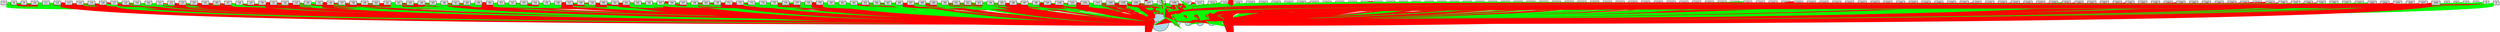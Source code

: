 digraph {
	node [fontsize=9 height=0.2 shape=circle width=0.2]
	A [fillcolor=lightgray shape=box style=filled]
	B [fillcolor=lightgray shape=box style=filled]
	-3 [fillcolor=lightgray shape=box style=filled]
	-4 [fillcolor=lightgray shape=box style=filled]
	-5 [fillcolor=lightgray shape=box style=filled]
	-6 [fillcolor=lightgray shape=box style=filled]
	-7 [fillcolor=lightgray shape=box style=filled]
	-8 [fillcolor=lightgray shape=box style=filled]
	-9 [fillcolor=lightgray shape=box style=filled]
	-10 [fillcolor=lightgray shape=box style=filled]
	-11 [fillcolor=lightgray shape=box style=filled]
	-12 [fillcolor=lightgray shape=box style=filled]
	-13 [fillcolor=lightgray shape=box style=filled]
	-14 [fillcolor=lightgray shape=box style=filled]
	-15 [fillcolor=lightgray shape=box style=filled]
	-16 [fillcolor=lightgray shape=box style=filled]
	-17 [fillcolor=lightgray shape=box style=filled]
	-18 [fillcolor=lightgray shape=box style=filled]
	-19 [fillcolor=lightgray shape=box style=filled]
	-20 [fillcolor=lightgray shape=box style=filled]
	-21 [fillcolor=lightgray shape=box style=filled]
	-22 [fillcolor=lightgray shape=box style=filled]
	-23 [fillcolor=lightgray shape=box style=filled]
	-24 [fillcolor=lightgray shape=box style=filled]
	-25 [fillcolor=lightgray shape=box style=filled]
	-26 [fillcolor=lightgray shape=box style=filled]
	-27 [fillcolor=lightgray shape=box style=filled]
	-28 [fillcolor=lightgray shape=box style=filled]
	-29 [fillcolor=lightgray shape=box style=filled]
	-30 [fillcolor=lightgray shape=box style=filled]
	-31 [fillcolor=lightgray shape=box style=filled]
	-32 [fillcolor=lightgray shape=box style=filled]
	-33 [fillcolor=lightgray shape=box style=filled]
	-34 [fillcolor=lightgray shape=box style=filled]
	-35 [fillcolor=lightgray shape=box style=filled]
	-36 [fillcolor=lightgray shape=box style=filled]
	-37 [fillcolor=lightgray shape=box style=filled]
	-38 [fillcolor=lightgray shape=box style=filled]
	-39 [fillcolor=lightgray shape=box style=filled]
	-40 [fillcolor=lightgray shape=box style=filled]
	-41 [fillcolor=lightgray shape=box style=filled]
	-42 [fillcolor=lightgray shape=box style=filled]
	-43 [fillcolor=lightgray shape=box style=filled]
	-44 [fillcolor=lightgray shape=box style=filled]
	-45 [fillcolor=lightgray shape=box style=filled]
	-46 [fillcolor=lightgray shape=box style=filled]
	-47 [fillcolor=lightgray shape=box style=filled]
	-48 [fillcolor=lightgray shape=box style=filled]
	-49 [fillcolor=lightgray shape=box style=filled]
	-50 [fillcolor=lightgray shape=box style=filled]
	-51 [fillcolor=lightgray shape=box style=filled]
	-52 [fillcolor=lightgray shape=box style=filled]
	-53 [fillcolor=lightgray shape=box style=filled]
	-54 [fillcolor=lightgray shape=box style=filled]
	-55 [fillcolor=lightgray shape=box style=filled]
	-56 [fillcolor=lightgray shape=box style=filled]
	-57 [fillcolor=lightgray shape=box style=filled]
	-58 [fillcolor=lightgray shape=box style=filled]
	-59 [fillcolor=lightgray shape=box style=filled]
	-60 [fillcolor=lightgray shape=box style=filled]
	-61 [fillcolor=lightgray shape=box style=filled]
	-62 [fillcolor=lightgray shape=box style=filled]
	-63 [fillcolor=lightgray shape=box style=filled]
	-64 [fillcolor=lightgray shape=box style=filled]
	-65 [fillcolor=lightgray shape=box style=filled]
	-66 [fillcolor=lightgray shape=box style=filled]
	-67 [fillcolor=lightgray shape=box style=filled]
	-68 [fillcolor=lightgray shape=box style=filled]
	-69 [fillcolor=lightgray shape=box style=filled]
	-70 [fillcolor=lightgray shape=box style=filled]
	-71 [fillcolor=lightgray shape=box style=filled]
	-72 [fillcolor=lightgray shape=box style=filled]
	-73 [fillcolor=lightgray shape=box style=filled]
	-74 [fillcolor=lightgray shape=box style=filled]
	-75 [fillcolor=lightgray shape=box style=filled]
	-76 [fillcolor=lightgray shape=box style=filled]
	-77 [fillcolor=lightgray shape=box style=filled]
	-78 [fillcolor=lightgray shape=box style=filled]
	-79 [fillcolor=lightgray shape=box style=filled]
	-80 [fillcolor=lightgray shape=box style=filled]
	-81 [fillcolor=lightgray shape=box style=filled]
	-82 [fillcolor=lightgray shape=box style=filled]
	-83 [fillcolor=lightgray shape=box style=filled]
	-84 [fillcolor=lightgray shape=box style=filled]
	-85 [fillcolor=lightgray shape=box style=filled]
	-86 [fillcolor=lightgray shape=box style=filled]
	-87 [fillcolor=lightgray shape=box style=filled]
	-88 [fillcolor=lightgray shape=box style=filled]
	-89 [fillcolor=lightgray shape=box style=filled]
	-90 [fillcolor=lightgray shape=box style=filled]
	-91 [fillcolor=lightgray shape=box style=filled]
	-92 [fillcolor=lightgray shape=box style=filled]
	-93 [fillcolor=lightgray shape=box style=filled]
	-94 [fillcolor=lightgray shape=box style=filled]
	-95 [fillcolor=lightgray shape=box style=filled]
	-96 [fillcolor=lightgray shape=box style=filled]
	-97 [fillcolor=lightgray shape=box style=filled]
	-98 [fillcolor=lightgray shape=box style=filled]
	-99 [fillcolor=lightgray shape=box style=filled]
	-100 [fillcolor=lightgray shape=box style=filled]
	-101 [fillcolor=lightgray shape=box style=filled]
	-102 [fillcolor=lightgray shape=box style=filled]
	-103 [fillcolor=lightgray shape=box style=filled]
	-104 [fillcolor=lightgray shape=box style=filled]
	-105 [fillcolor=lightgray shape=box style=filled]
	-106 [fillcolor=lightgray shape=box style=filled]
	-107 [fillcolor=lightgray shape=box style=filled]
	-108 [fillcolor=lightgray shape=box style=filled]
	-109 [fillcolor=lightgray shape=box style=filled]
	-110 [fillcolor=lightgray shape=box style=filled]
	-111 [fillcolor=lightgray shape=box style=filled]
	-112 [fillcolor=lightgray shape=box style=filled]
	-113 [fillcolor=lightgray shape=box style=filled]
	-114 [fillcolor=lightgray shape=box style=filled]
	-115 [fillcolor=lightgray shape=box style=filled]
	-116 [fillcolor=lightgray shape=box style=filled]
	-117 [fillcolor=lightgray shape=box style=filled]
	-118 [fillcolor=lightgray shape=box style=filled]
	-119 [fillcolor=lightgray shape=box style=filled]
	-120 [fillcolor=lightgray shape=box style=filled]
	-121 [fillcolor=lightgray shape=box style=filled]
	-122 [fillcolor=lightgray shape=box style=filled]
	-123 [fillcolor=lightgray shape=box style=filled]
	-124 [fillcolor=lightgray shape=box style=filled]
	-125 [fillcolor=lightgray shape=box style=filled]
	-126 [fillcolor=lightgray shape=box style=filled]
	-127 [fillcolor=lightgray shape=box style=filled]
	-128 [fillcolor=lightgray shape=box style=filled]
	-129 [fillcolor=lightgray shape=box style=filled]
	-130 [fillcolor=lightgray shape=box style=filled]
	-131 [fillcolor=lightgray shape=box style=filled]
	-132 [fillcolor=lightgray shape=box style=filled]
	-133 [fillcolor=lightgray shape=box style=filled]
	-134 [fillcolor=lightgray shape=box style=filled]
	-135 [fillcolor=lightgray shape=box style=filled]
	-136 [fillcolor=lightgray shape=box style=filled]
	-137 [fillcolor=lightgray shape=box style=filled]
	-138 [fillcolor=lightgray shape=box style=filled]
	-139 [fillcolor=lightgray shape=box style=filled]
	-140 [fillcolor=lightgray shape=box style=filled]
	-141 [fillcolor=lightgray shape=box style=filled]
	-142 [fillcolor=lightgray shape=box style=filled]
	-143 [fillcolor=lightgray shape=box style=filled]
	-144 [fillcolor=lightgray shape=box style=filled]
	-145 [fillcolor=lightgray shape=box style=filled]
	-146 [fillcolor=lightgray shape=box style=filled]
	-147 [fillcolor=lightgray shape=box style=filled]
	-148 [fillcolor=lightgray shape=box style=filled]
	-149 [fillcolor=lightgray shape=box style=filled]
	-150 [fillcolor=lightgray shape=box style=filled]
	-151 [fillcolor=lightgray shape=box style=filled]
	-152 [fillcolor=lightgray shape=box style=filled]
	-153 [fillcolor=lightgray shape=box style=filled]
	-154 [fillcolor=lightgray shape=box style=filled]
	-155 [fillcolor=lightgray shape=box style=filled]
	-156 [fillcolor=lightgray shape=box style=filled]
	-157 [fillcolor=lightgray shape=box style=filled]
	-158 [fillcolor=lightgray shape=box style=filled]
	-159 [fillcolor=lightgray shape=box style=filled]
	-160 [fillcolor=lightgray shape=box style=filled]
	-161 [fillcolor=lightgray shape=box style=filled]
	-162 [fillcolor=lightgray shape=box style=filled]
	-163 [fillcolor=lightgray shape=box style=filled]
	-164 [fillcolor=lightgray shape=box style=filled]
	-165 [fillcolor=lightgray shape=box style=filled]
	-166 [fillcolor=lightgray shape=box style=filled]
	-167 [fillcolor=lightgray shape=box style=filled]
	-168 [fillcolor=lightgray shape=box style=filled]
	-169 [fillcolor=lightgray shape=box style=filled]
	-170 [fillcolor=lightgray shape=box style=filled]
	-171 [fillcolor=lightgray shape=box style=filled]
	-172 [fillcolor=lightgray shape=box style=filled]
	-173 [fillcolor=lightgray shape=box style=filled]
	-174 [fillcolor=lightgray shape=box style=filled]
	-175 [fillcolor=lightgray shape=box style=filled]
	-176 [fillcolor=lightgray shape=box style=filled]
	-177 [fillcolor=lightgray shape=box style=filled]
	-178 [fillcolor=lightgray shape=box style=filled]
	-179 [fillcolor=lightgray shape=box style=filled]
	-180 [fillcolor=lightgray shape=box style=filled]
	-181 [fillcolor=lightgray shape=box style=filled]
	-182 [fillcolor=lightgray shape=box style=filled]
	-183 [fillcolor=lightgray shape=box style=filled]
	-184 [fillcolor=lightgray shape=box style=filled]
	-185 [fillcolor=lightgray shape=box style=filled]
	-186 [fillcolor=lightgray shape=box style=filled]
	-187 [fillcolor=lightgray shape=box style=filled]
	-188 [fillcolor=lightgray shape=box style=filled]
	-189 [fillcolor=lightgray shape=box style=filled]
	-190 [fillcolor=lightgray shape=box style=filled]
	-191 [fillcolor=lightgray shape=box style=filled]
	-192 [fillcolor=lightgray shape=box style=filled]
	-193 [fillcolor=lightgray shape=box style=filled]
	-194 [fillcolor=lightgray shape=box style=filled]
	-195 [fillcolor=lightgray shape=box style=filled]
	-196 [fillcolor=lightgray shape=box style=filled]
	-197 [fillcolor=lightgray shape=box style=filled]
	-198 [fillcolor=lightgray shape=box style=filled]
	-199 [fillcolor=lightgray shape=box style=filled]
	-200 [fillcolor=lightgray shape=box style=filled]
	-201 [fillcolor=lightgray shape=box style=filled]
	-202 [fillcolor=lightgray shape=box style=filled]
	-203 [fillcolor=lightgray shape=box style=filled]
	-204 [fillcolor=lightgray shape=box style=filled]
	-205 [fillcolor=lightgray shape=box style=filled]
	-206 [fillcolor=lightgray shape=box style=filled]
	-207 [fillcolor=lightgray shape=box style=filled]
	-208 [fillcolor=lightgray shape=box style=filled]
	"A XOR B" [fillcolor=lightblue style=filled]
	1 [fillcolor=lightblue style=filled]
	2 [fillcolor=lightblue style=filled]
	3 [fillcolor=lightblue style=filled]
	4 [fillcolor=lightblue style=filled]
	5 [fillcolor=lightblue style=filled]
	-105 -> 4 [color=red penwidth=3.128543592964434 style=solid]
	-47 -> 5 [color=green penwidth=5.461059746271936 style=solid]
	-23 -> "A XOR B" [color=red penwidth=15.93589582714826 style=solid]
	-151 -> 3 [color=green penwidth=9.58003024536552 style=solid]
	-131 -> 3 [color=green penwidth=15.601089305152394 style=solid]
	-157 -> 3 [color=red penwidth=6.711540839527508 style=solid]
	-70 -> 1 [color=green penwidth=3.9911142816467335 style=solid]
	-46 -> 2 [color=red penwidth=6.239539212264731 style=solid]
	-204 -> 2 [color=green penwidth=2.9367530481156274 style=solid]
	-117 -> 2 [color=green penwidth=19.609651758746864 style=solid]
	-93 -> 1 [color=red penwidth=4.585480927865053 style=solid]
	-203 -> 3 [color=red penwidth=5.854088529447955 style=solid]
	-116 -> 5 [color=green penwidth=6.337676662547979 style=solid]
	-42 -> 4 [color=green penwidth=1.6023891980772995 style=solid]
	-18 -> 1 [color=red penwidth=7.5483040056072435 style=solid]
	-192 -> 5 [color=red penwidth=9.192263153560528 style=solid]
	-168 -> 2 [color=red penwidth=7.706907154548207 style=solid]
	-65 -> 2 [color=red penwidth=8.167048647112873 style=solid]
	-41 -> 1 [color=red penwidth=17.083028037132408 style=solid]
	-17 -> 4 [color=red penwidth=11.752780830265111 style=solid]
	-181 -> 4 [color=red penwidth=11.492796120997133 style=solid]
	-128 -> 3 [color=red penwidth=15.301889795657411 style=solid]
	-104 -> "A XOR B" [color=red penwidth=6.245005642703452 style=solid]
	-190 -> 5 [color=green penwidth=9.423118907901808 style=solid]
	-182 -> 4 [color=green penwidth=2.28550761748999 style=solid]
	-127 -> 2 [color=red penwidth=5.735004350275395 style=solid]
	-149 -> "A XOR B" [color=red penwidth=8.09770706189858 style=solid]
	-29 -> 2 [color=red penwidth=1.4246853851290378 style=solid]
	-5 -> 1 [color=green penwidth=2.568983385886567 style=solid]
	-76 -> 3 [color=red penwidth=3.078998127788022 style=solid]
	-52 -> "A XOR B" [color=red penwidth=0.42613825482734846 style=solid]
	-28 -> 5 [color=red penwidth=5.3611007822623655 style=solid]
	-186 -> 1 [color=red penwidth=9.338081584844442 style=solid]
	-162 -> 2 [color=green penwidth=0.14013123882720688 style=solid]
	-75 -> 2 [color=green penwidth=13.650506291785913 style=solid]
	-51 -> 5 [color=green penwidth=14.371406793807926 style=solid]
	-122 -> 3 [color=green penwidth=14.154892499070181 style=solid]
	-40 -> 3 [color=red penwidth=13.237642948520525 style=solid]
	-16 -> "A XOR B" [color=green penwidth=15.414476613146855 style=solid]
	-87 -> 4 [color=green penwidth=1.823847740232819 style=solid]
	-39 -> 2 [color=green penwidth=3.9288047648928903 style=solid]
	-197 -> 2 [color=green penwidth=12.64346793692839 style=solid]
	-173 -> 1 [color=red penwidth=2.668129000659152 style=solid]
	-86 -> 3 [color=green penwidth=6.455804346045421 style=solid]
	-62 -> 4 [color=green penwidth=1.4398020554958177 style=solid]
	-196 -> 5 [color=red penwidth=5.268215751263988 style=solid]
	-164 -> 5 [color=red penwidth=2.2566187799103954 style=solid]
	-156 -> 4 [color=green penwidth=9.465131203098883 style=solid]
	-82 -> 5 [color=red penwidth=6.203645112075744 style=solid]
	-34 -> 3 [color=green penwidth=10.760160914940684 style=solid]
	-208 -> 3 [color=green penwidth=10.524664793992565 style=solid]
	-184 -> "A XOR B" [color=green penwidth=12.080444446555774 style=solid]
	-81 -> "A XOR B" [color=green penwidth=14.55725919970775 style=solid]
	-142 -> 4 [color=green penwidth=4.769337815399734 style=solid]
	-207 -> 2 [color=green penwidth=4.09314086627625 style=solid]
	-144 -> 4 [color=red penwidth=12.946728339158414 style=solid]
	-156 -> 3 [color=green penwidth=1.53951282913476 style=solid]
	-69 -> 5 [color=green penwidth=5.9840703837023375 style=solid]
	-45 -> "A XOR B" [color=red penwidth=4.90183832549789 style=solid]
	-92 -> 1 [color=red penwidth=14.847256675620804 style=solid]
	-131 -> 5 [color=red penwidth=5.4639821759799805 style=solid]
	-202 -> 3 [color=red penwidth=18.664410276105535 style=solid]
	-115 -> 1 [color=green penwidth=8.357385202606148 style=solid]
	-91 -> 4 [color=green penwidth=6.921848351983625 style=solid]
	-167 -> 4 [color=red penwidth=8.930549530033675 style=solid]
	-80 -> 4 [color=red penwidth=12.817888877593747 style=solid]
	-56 -> 1 [color=red penwidth=8.945855398434711 style=solid]
	-166 -> 3 [color=green penwidth=11.094680847017452 style=solid]
	-79 -> 1 [color=red penwidth=7.95225565373622 style=solid]
	-159 -> 1 [color=green penwidth=1.0353628973084505 style=solid]
	A -> 3 [color=red penwidth=13.951590069449102 style=solid]
	-102 -> 5 [color=green penwidth=20.313048743362682 style=solid]
	-4 -> 1 [color=red penwidth=17.32862564647025 style=solid]
	-162 -> 5 [color=green penwidth=9.556713749599579 style=solid]
	-27 -> 1 [color=green penwidth=0.6914024369375479 style=solid]
	-3 -> 4 [color=red penwidth=13.417003541113962 style=solid]
	-193 -> 1 [color=red penwidth=19.63298833481107 style=solid]
	-161 -> "A XOR B" [color=red penwidth=10.115560683624393 style=solid]
	-74 -> "A XOR B" [color=red penwidth=1.007645735443524 style=solid]
	-121 -> 3 [color=green penwidth=7.48623051838401 style=solid]
	-73 -> 5 [color=green penwidth=8.606039370926208 style=solid]
	-129 -> 4 [color=green penwidth=4.298278508689403 style=solid]
	-172 -> 5 [color=red penwidth=12.52551477331494 style=solid]
	-149 -> 5 [color=red penwidth=2.831265827265888 style=solid]
	-38 -> "A XOR B" [color=red penwidth=3.3499854087042897 style=solid]
	-14 -> 5 [color=red penwidth=1.438076016422591 style=solid]
	-109 -> 4 [color=red penwidth=11.712641592467849 style=solid]
	-85 -> 3 [color=green penwidth=8.657972012625573 style=solid]
	-195 -> 1 [color=red penwidth=6.525506757913886 style=solid]
	-171 -> 4 [color=red penwidth=8.441966945460193 style=solid]
	-84 -> 4 [color=green penwidth=6.037744366713614 style=solid]
	-160 -> 4 [color=red penwidth=10.566609921711299 style=solid]
	-136 -> 1 [color=green penwidth=8.754425671726768 style=solid]
	-33 -> 3 [color=red penwidth=10.660965527693586 style=solid]
	-137 -> 5 [color=red penwidth=6.1752108906729495 style=solid]
	-120 -> 5 [color=red penwidth=21.854081160448416 style=solid]
	-96 -> 2 [color=red penwidth=10.131827601095537 style=solid]
	-183 -> 1 [color=red penwidth=7.808413991829684 style=solid]
	-175 -> 2 [color=green penwidth=6.756406756979886 style=solid]
	-119 -> "A XOR B" [color=green penwidth=22.06686953326432 style=solid]
	-95 -> 3 [color=red penwidth=16.375339750312882 style=solid]
	-21 -> 4 [color=green penwidth=5.278373540495502 style=solid]
	-134 -> 1 [color=red penwidth=3.42018181324423 style=solid]
	-44 -> 2 [color=red penwidth=5.4006699096215245 style=solid]
	-188 -> 4 [color=red penwidth=0.7800600461900703 style=solid]
	-154 -> "A XOR B" [color=green penwidth=0.5437441586383758 style=solid]
	-67 -> "A XOR B" [color=red penwidth=4.7003273882414405 style=solid]
	-43 -> 3 [color=green penwidth=6.133619658002741 style=solid]
	-201 -> 3 [color=green penwidth=7.0351522184755835 style=solid]
	-114 -> 1 [color=red penwidth=4.68133159876569 style=solid]
	-90 -> 2 [color=green penwidth=13.999879430078845 style=solid]
	-32 -> 5 [color=red penwidth=3.695923929530458 style=solid]
	-8 -> 2 [color=red penwidth=4.467901771579312 style=solid]
	-113 -> 4 [color=red penwidth=12.447250661094257 style=solid]
	-55 -> 5 [color=green penwidth=15.998674641210906 style=solid]
	-31 -> "A XOR B" [color=green penwidth=0.5810590012239765 style=solid]
	-7 -> 3 [color=green penwidth=25.3407560988402 style=solid]
	-189 -> 4 [color=green penwidth=8.755275739296255 style=solid]
	-165 -> 3 [color=red penwidth=8.340278497881934 style=solid]
	-78 -> 1 [color=red penwidth=1.9879083666442636 style=solid]
	-54 -> 2 [color=green penwidth=10.884170045948913 style=solid]
	-125 -> 2 [color=green penwidth=8.253178172444805 style=solid]
	-101 -> 1 [color=red penwidth=22.600272348473556 style=solid]
	-124 -> 5 [color=green penwidth=16.258411346147813 style=solid]
	-50 -> 4 [color=red penwidth=4.94247727170819 style=solid]
	-26 -> 1 [color=red penwidth=3.953238278178039 style=solid]
	B -> 2 [color=red penwidth=7.682302763341665 style=solid]
	-200 -> 5 [color=red penwidth=8.592493395730175 style=solid]
	-176 -> 2 [color=red penwidth=3.8267889616016832 style=solid]
	-73 -> 2 [color=red penwidth=6.152372115115834 style=solid]
	-49 -> 1 [color=red penwidth=21.92600269672209 style=solid]
	-25 -> 4 [color=red penwidth=1.1405312274638144 style=solid]
	-199 -> "A XOR B" [color=red penwidth=3.8044007044704204 style=solid]
	-112 -> "A XOR B" [color=green penwidth=9.142693528660795 style=solid]
	-37 -> 2 [color=green penwidth=9.256935477566882 style=solid]
	-13 -> 1 [color=green penwidth=8.891770860553061 style=solid]
	-84 -> 3 [color=green penwidth=1.1417837135605664 style=solid]
	-60 -> "A XOR B" [color=green penwidth=13.049123137553968 style=solid]
	-36 -> 5 [color=green penwidth=4.595889336586857 style=solid]
	-180 -> 5 [color=green penwidth=3.031876617319036 style=solid]
	-194 -> 1 [color=red penwidth=5.083428406378811 style=solid]
	-170 -> 2 [color=red penwidth=5.258621406536259 style=solid]
	-83 -> 2 [color=green penwidth=3.5394622832997036 style=solid]
	-59 -> 5 [color=red penwidth=15.537703721540307 style=solid]
	-131 -> 1 [color=green penwidth=9.53506025707388 style=solid]
	-150 -> 1 [color=red penwidth=1.2300177760295943 style=solid]
	-135 -> 5 [color=red penwidth=13.818661745617263 style=solid]
	-48 -> 3 [color=red penwidth=8.29286140559419 style=solid]
	-24 -> "A XOR B" [color=red penwidth=16.771544129891836 style=solid]
	-95 -> 4 [color=red penwidth=3.039313003286277 style=solid]
	-134 -> 2 [color=green penwidth=13.579455542141153 style=solid]
	-47 -> 2 [color=green penwidth=6.249381624057029 style=solid]
	-205 -> 2 [color=green penwidth=15.766165681315515 style=solid]
	-181 -> 1 [color=green penwidth=11.094596755664996 style=solid]
	-94 -> 3 [color=green penwidth=12.407724465606309 style=solid]
	-70 -> 4 [color=green penwidth=0.11366741115855938 style=solid]
	-204 -> 5 [color=red penwidth=2.752393313980197 style=solid]
	-130 -> 4 [color=green penwidth=11.059149187163039 style=solid]
	-191 -> 2 [color=green penwidth=9.954335811917815 style=solid]
	-90 -> 5 [color=green penwidth=2.6651946890984557 style=solid]
	-129 -> 1 [color=red penwidth=5.601058371479265 style=solid]
	-42 -> 3 [color=red penwidth=2.5883711301880377 style=solid]
	-192 -> "A XOR B" [color=green penwidth=12.293342920163605 style=solid]
	-89 -> "A XOR B" [color=red penwidth=9.786855745818341 style=solid]
	-129 -> 2 [color=red penwidth=6.69491373719627 style=solid]
	-7 -> 4 [color=red penwidth=7.538256413481899 style=solid]
	-135 -> 3 [color=red penwidth=19.81812696043912 style=solid]
	-6 -> 3 [color=red penwidth=12.473378527153574 style=solid]
	-164 -> 3 [color=red penwidth=12.126314802855648 style=solid]
	-77 -> 5 [color=green penwidth=1.829552322575224 style=solid]
	-53 -> "A XOR B" [color=red penwidth=0.31407373872211597 style=solid]
	-100 -> 1 [color=green penwidth=14.034422048496653 style=solid]
	-139 -> 5 [color=green penwidth=2.495185626178453 style=solid]
	A -> 5 [color=red penwidth=3.2100419489268717 style=solid]
	-123 -> 1 [color=green penwidth=5.22200073516828 style=solid]
	-99 -> 4 [color=red penwidth=10.368147541558423 style=solid]
	-155 -> 1 [color=red penwidth=10.668544900084424 style=solid]
	-175 -> 4 [color=red penwidth=8.924486399973933 style=solid]
	-88 -> 4 [color=green penwidth=8.642292874809659 style=solid]
	-64 -> 1 [color=green penwidth=12.970767480146892 style=solid]
	-185 -> 4 [color=red penwidth=6.324268301299134 style=solid]
	-177 -> 5 [color=green penwidth=3.822900033602943 style=solid]
	-174 -> 3 [color=red penwidth=6.087824047878622 style=solid]
	-87 -> 1 [color=green penwidth=3.84188685972931 style=solid]
	-110 -> 5 [color=red penwidth=23.09016455998372 style=solid]
	-184 -> 2 [color=green penwidth=5.132664280822234 style=solid]
	-12 -> 1 [color=green penwidth=7.2899576489208995 style=solid]
	-170 -> 5 [color=green penwidth=9.584057665849038 style=solid]
	-35 -> 1 [color=green penwidth=3.358054585644858 style=solid]
	-11 -> 4 [color=green penwidth=18.196035819184758 style=solid]
	-169 -> "A XOR B" [color=red penwidth=0.44423913816078386 style=solid]
	-82 -> "A XOR B" [color=green penwidth=12.061616624424142 style=solid]
	-81 -> 5 [color=green penwidth=20.780279202867064 style=solid]
	-157 -> 5 [color=green penwidth=12.816687325451154 style=solid]
	-133 -> "A XOR B" [color=red penwidth=11.396186474194954 style=solid]
	-46 -> "A XOR B" [color=red penwidth=14.195331038221948 style=solid]
	-22 -> 5 [color=red penwidth=16.440010783348036 style=solid]
	-183 -> 3 [color=green penwidth=12.409710716459664 style=solid]
	-117 -> 4 [color=green penwidth=2.3526845935280023 style=solid]
	-93 -> 3 [color=green penwidth=6.931513624591826 style=solid]
	-142 -> "A XOR B" [color=green penwidth=4.850168027897852 style=solid]
	-203 -> 1 [color=green penwidth=20.928308084345296 style=solid]
	-179 -> 4 [color=red penwidth=0.9488876753491301 style=solid]
	-92 -> 4 [color=green penwidth=3.8447569713918455 style=solid]
	-168 -> 4 [color=red penwidth=9.505796626962283 style=solid]
	-144 -> 1 [color=red penwidth=10.439150608343953 style=solid]
	-41 -> 3 [color=red penwidth=0.967985213725954 style=solid]
	-128 -> 5 [color=red penwidth=1.591101903319635 style=solid]
	-104 -> 2 [color=green penwidth=4.671471395622269 style=solid]
	A -> 4 [color=green penwidth=4.750783923301864 style=solid]
	-156 -> 5 [color=green penwidth=19.283771095118276 style=solid]
	-127 -> "A XOR B" [color=green penwidth=10.539216813129345 style=solid]
	-103 -> 3 [color=red penwidth=12.577217931774776 style=solid]
	-29 -> 4 [color=red penwidth=0.6273052808779067 style=solid]
	-5 -> 3 [color=red penwidth=3.7757014943173988 style=solid]
	-189 -> 3 [color=red penwidth=9.04245767600416 style=solid]
	-52 -> 2 [color=green penwidth=1.318550528128989 style=solid]
	-4 -> 4 [color=red penwidth=1.6352961623702236 style=solid]
	-162 -> "A XOR B" [color=red penwidth=6.836742618399932 style=solid]
	-75 -> "A XOR B" [color=red penwidth=3.2071354059799875 style=solid]
	-51 -> 3 [color=green penwidth=19.96203940461144 style=solid]
	-122 -> 1 [color=green penwidth=1.5525470498879277 style=solid]
	-98 -> 2 [color=red penwidth=19.291103101936024 style=solid]
	-40 -> 5 [color=red penwidth=0.5263265080633319 style=solid]
	-16 -> 2 [color=red penwidth=13.429511450579062 style=solid]
	-121 -> 4 [color=red penwidth=1.3438536344243517 style=solid]
	-63 -> 5 [color=green penwidth=10.638936557382438 style=solid]
	-39 -> "A XOR B" [color=green penwidth=1.8307916163552465 style=solid]
	-15 -> 3 [color=red penwidth=11.457106330701096 style=solid]
	-197 -> 4 [color=red penwidth=1.286770547608513 style=solid]
	-173 -> 3 [color=green penwidth=5.227165782231381 style=solid]
	-86 -> 1 [color=green penwidth=15.094931111427684 style=solid]
	-62 -> 2 [color=green penwidth=18.66956143871323 style=solid]
	-109 -> 1 [color=red penwidth=17.331792953259995 style=solid]
	-58 -> 4 [color=green penwidth=3.1297750390426775 style=solid]
	-34 -> 1 [color=green penwidth=1.4780827407437052 style=solid]
	-10 -> 2 [color=green penwidth=24.083302999287493 style=solid]
	-208 -> 5 [color=red penwidth=17.84459391633078 style=solid]
	-155 -> "A XOR B" [color=red penwidth=4.312670459838553 style=solid]
	-81 -> 2 [color=red penwidth=6.125456585767262 style=solid]
	-57 -> 1 [color=red penwidth=2.3888620300744496 style=solid]
	-33 -> 4 [color=green penwidth=5.446204730381717 style=solid]
	-139 -> 2 [color=green penwidth=0.7320026975770436 style=solid]
	-207 -> "A XOR B" [color=green penwidth=0.49570609267893073 style=solid]
	-120 -> "A XOR B" [color=red penwidth=21.515217591113426 style=solid]
	-132 -> 2 [color=green penwidth=2.2707548972352183 style=solid]
	-45 -> 2 [color=green penwidth=3.7947705019425806 style=solid]
	-21 -> 1 [color=green penwidth=4.753582382080417 style=solid]
	-92 -> 3 [color=green penwidth=10.039790977888634 style=solid]
	-68 -> "A XOR B" [color=green penwidth=14.461065677991757 style=solid]
	-44 -> 5 [color=green penwidth=6.100407411329722 style=solid]
	-202 -> 1 [color=green penwidth=18.011176603555874 style=solid]
	-178 -> 2 [color=red penwidth=11.145416256862468 style=solid]
	-91 -> 2 [color=green penwidth=11.74712529867721 style=solid]
	-67 -> 5 [color=green penwidth=6.6463784512361626 style=solid]
	-201 -> 4 [color=green penwidth=0.35527690127834677 style=solid]
	-143 -> 5 [color=red penwidth=5.229495714099709 style=solid]
	-56 -> 3 [color=green penwidth=19.094925476711907 style=solid]
	-32 -> "A XOR B" [color=red penwidth=15.884537227452237 style=solid]
	-145 -> 2 [color=red penwidth=2.1415716767124837 style=solid]
	-103 -> 4 [color=red penwidth=9.02343564460658 style=solid]
	-137 -> 3 [color=red penwidth=1.2082556760045418 style=solid]
	-55 -> 2 [color=green penwidth=13.211529403446912 style=solid]
	-200 -> 4 [color=green penwidth=5.581888169410298 style=solid]
	-189 -> 1 [color=red penwidth=12.231131230939535 style=solid]
	-102 -> 3 [color=red penwidth=2.849510887774654 style=solid]
	-78 -> 4 [color=red penwidth=3.335280397809386 style=solid]
	-4 -> 3 [color=red penwidth=7.044053796383937 style=solid]
	-138 -> 4 [color=red penwidth=13.751499984649394 style=solid]
	-3 -> 2 [color=red penwidth=10.142505973616332 style=solid]
	-98 -> 5 [color=red penwidth=3.288724150317767 style=solid]
	-137 -> 1 [color=green penwidth=13.328505297690464 style=solid]
	-50 -> 3 [color=green penwidth=3.16450059324136 style=solid]
	-200 -> "A XOR B" [color=red penwidth=4.663602827606708 style=solid]
	-97 -> "A XOR B" [color=red penwidth=5.857724451164322 style=solid]
	-15 -> 4 [color=green penwidth=5.001518246906263 style=solid]
	-193 -> 5 [color=red penwidth=11.638732004084018 style=solid]
	-14 -> 3 [color=green penwidth=3.8696461766841543 style=solid]
	-144 -> 3 [color=red penwidth=4.886449070925094 style=solid]
	-85 -> 5 [color=green penwidth=4.539875528440714 style=solid]
	-61 -> "A XOR B" [color=red penwidth=4.285443124665193 style=solid]
	-140 -> "A XOR B" [color=green penwidth=4.262999354528664 style=solid]
	-108 -> 1 [color=red penwidth=26.95223683177615 style=solid]
	-147 -> 5 [color=green penwidth=5.442540215483202 style=solid]
	-10 -> 5 [color=green penwidth=20.119380988382453 style=solid]
	-153 -> 4 [color=green penwidth=25.7544760859328 style=solid]
	-107 -> 4 [color=green penwidth=2.227134910394376 style=solid]
	-174 -> 4 [color=green penwidth=14.715986481012944 style=solid]
	-9 -> "A XOR B" [color=red penwidth=3.738490166057937 style=solid]
	-183 -> 4 [color=red penwidth=14.197425137670168 style=solid]
	-96 -> 4 [color=green penwidth=0.40330017098450366 style=solid]
	-72 -> 1 [color=red penwidth=6.049209135174036 style=solid]
	-132 -> 5 [color=green penwidth=0.2245363779740453 style=solid]
	-182 -> 3 [color=green penwidth=1.7910322514908377 style=solid]
	-95 -> 1 [color=green penwidth=6.035893894123831 style=solid]
	-118 -> 5 [color=red penwidth=2.728141817179393 style=solid]
	-20 -> 1 [color=red penwidth=4.2389090431694845 style=solid]
	-136 -> 2 [color=green penwidth=2.6793273193246514 style=solid]
	-159 -> 2 [color=red penwidth=13.92690693495098 style=solid]
	-158 -> "A XOR B" [color=green penwidth=10.995178505251873 style=solid]
	-130 -> 3 [color=red penwidth=19.796521707232092 style=solid]
	-43 -> 1 [color=red penwidth=6.235774552713867 style=solid]
	-19 -> 4 [color=green penwidth=8.602749947537784 style=solid]
	-142 -> 2 [color=red penwidth=16.405173998258185 style=solid]
	-177 -> "A XOR B" [color=red penwidth=7.025364659531894 style=solid]
	-90 -> "A XOR B" [color=green penwidth=0.4183946058272887 style=solid]
	-8 -> 4 [color=green penwidth=17.038830559945072 style=solid]
	-89 -> 5 [color=green penwidth=17.555886703216046 style=solid]
	-7 -> 1 [color=green penwidth=10.295594841752134 style=solid]
	-165 -> 5 [color=red penwidth=2.8297722809264556 style=solid]
	-141 -> "A XOR B" [color=green penwidth=3.6261937078170114 style=solid]
	-54 -> "A XOR B" [color=red penwidth=5.530564264169991 style=solid]
	-30 -> 5 [color=red penwidth=7.448369079467694 style=solid]
	-172 -> 4 [color=green penwidth=4.727534373030762 style=solid]
	-125 -> 4 [color=red penwidth=8.17135410263052 style=solid]
	-101 -> 3 [color=red penwidth=8.268850128386768 style=solid]
	-187 -> 4 [color=red penwidth=15.68174547990907 style=solid]
	-100 -> 4 [color=red penwidth=12.57454120613244 style=solid]
	B -> "A XOR B" [color=red penwidth=1.5638110864690014 style=solid]
	-176 -> 4 [color=green penwidth=11.731557603468598 style=solid]
	-152 -> 1 [color=red penwidth=18.59821295170603 style=solid]
	-49 -> 3 [color=green penwidth=2.7494412459366884 style=solid]
	-132 -> "A XOR B" [color=green penwidth=1.3392164451795339 style=solid]
	-112 -> 2 [color=green penwidth=9.600355141346265 style=solid]
	-198 -> 5 [color=red penwidth=8.367417931174826 style=solid]
	-111 -> 3 [color=green penwidth=3.878779934837558 style=solid]
	-37 -> 4 [color=green penwidth=0.58012066269139 style=solid]
	-13 -> 3 [color=green penwidth=8.72402170014623 style=solid]
	-60 -> 2 [color=green penwidth=15.653969397830528 style=solid]
	-141 -> 1 [color=green penwidth=7.403161045346927 style=solid]
	-12 -> 4 [color=red penwidth=0.9699047570804001 style=solid]
	-170 -> "A XOR B" [color=green penwidth=7.335950782207706 style=solid]
	-83 -> "A XOR B" [color=green penwidth=4.917132337632086 style=solid]
	-59 -> 3 [color=red penwidth=10.12877917633252 style=solid]
	-106 -> 2 [color=red penwidth=11.315069463659038 style=solid]
	-48 -> 5 [color=green penwidth=16.62845248302392 style=solid]
	-24 -> 2 [color=red penwidth=0.9763870231074684 style=solid]
	-163 -> 1 [color=red penwidth=16.020873199233556 style=solid]
	-71 -> 5 [color=red penwidth=8.565786967137706 style=solid]
	-47 -> "A XOR B" [color=red penwidth=0.29230225236438045 style=solid]
	-23 -> 3 [color=green penwidth=2.089472669489678 style=solid]
	-205 -> 4 [color=red penwidth=17.09433048622918 style=solid]
	-181 -> 3 [color=green penwidth=6.802427814231454 style=solid]
	-94 -> 1 [color=green penwidth=2.1961518544946723 style=solid]
	-70 -> 2 [color=red penwidth=2.665300331520007 style=solid]
	-117 -> 1 [color=red penwidth=0.309213954990038 style=solid]
	-66 -> 4 [color=green penwidth=0.8003953680990745 style=solid]
	-42 -> 1 [color=green penwidth=12.099541208710553 style=solid]
	-18 -> 2 [color=red penwidth=10.393588433709363 style=solid]
	-192 -> 2 [color=red penwidth=4.65878888321707 style=solid]
	-89 -> 2 [color=green penwidth=10.074584543599382 style=solid]
	-65 -> 1 [color=green penwidth=1.7179804438630801 style=solid]
	-41 -> 4 [color=green penwidth=24.76820703199756 style=solid]
	-128 -> "A XOR B" [color=red penwidth=23.762584293401133 style=solid]
	-161 -> 2 [color=red penwidth=8.11383094739367 style=solid]
	-6 -> 1 [color=red penwidth=2.2264039703050424 style=solid]
	-153 -> 3 [color=red penwidth=7.538852752960085 style=solid]
	-136 -> 5 [color=green penwidth=6.938575179714399 style=solid]
	-53 -> 2 [color=red penwidth=6.176583002576699 style=solid]
	-29 -> 1 [color=red penwidth=7.459471542300724 style=solid]
	-100 -> 3 [color=red penwidth=16.7286953784262 style=solid]
	-76 -> "A XOR B" [color=red penwidth=9.08603558162015 style=solid]
	-52 -> 5 [color=red penwidth=0.5553406130252739 style=solid]
	-171 -> "A XOR B" [color=green penwidth=9.105850837677373 style=solid]
	-186 -> 2 [color=green penwidth=13.16814875724429 style=solid]
	-99 -> 2 [color=red penwidth=5.880173817989752 style=solid]
	-75 -> 5 [color=green penwidth=1.6430281301981424 style=solid]
	-151 -> 5 [color=red penwidth=5.244853840266728 style=solid]
	-64 -> 3 [color=green penwidth=6.999426942132916 style=solid]
	-40 -> "A XOR B" [color=red penwidth=1.3079422103625142 style=solid]
	-111 -> 4 [color=green penwidth=24.28131810750861 style=solid]
	-150 -> 2 [color=red penwidth=8.832900728995869 style=solid]
	-63 -> 2 [color=green penwidth=6.97283176827511 style=solid]
	-197 -> 1 [color=red penwidth=18.322086398289247 style=solid]
	-110 -> 3 [color=green penwidth=4.115398876205672 style=solid]
	-86 -> 4 [color=red penwidth=9.395142926622421 style=solid]
	-12 -> 3 [color=green penwidth=0.8878026637632968 style=solid]
	-159 -> 5 [color=red penwidth=5.307174354964316 style=solid]
	-146 -> 4 [color=green penwidth=1.6297321261456434 style=solid]
	-11 -> 2 [color=green penwidth=3.8623998272322204 style=solid]
	-135 -> "A XOR B" [color=red penwidth=0.2713114060676963 style=solid]
	-106 -> 5 [color=green penwidth=1.9558663910467127 style=solid]
	-145 -> 1 [color=red penwidth=18.945931896835955 style=solid]
	-58 -> 3 [color=green penwidth=2.406592839300902 style=solid]
	-208 -> "A XOR B" [color=red penwidth=13.693849150864216 style=solid]
	-105 -> "A XOR B" [color=green penwidth=11.650370267775026 style=solid]
	-23 -> 4 [color=green penwidth=0.17459379914215672 style=solid]
	-133 -> 2 [color=red penwidth=12.633594977034429 style=solid]
	-22 -> 3 [color=red penwidth=12.98588773863498 style=solid]
	-190 -> "A XOR B" [color=green penwidth=3.0703261308295295 style=solid]
	-180 -> 3 [color=green penwidth=11.321425609393229 style=solid]
	-93 -> 5 [color=green penwidth=4.517175280643244 style=solid]
	-69 -> "A XOR B" [color=green penwidth=0.8959197403184712 style=solid]
	-116 -> 1 [color=green penwidth=14.878515228454594 style=solid]
	-155 -> 5 [color=green penwidth=7.3461003754551335 style=solid]
	-18 -> 5 [color=green penwidth=4.408981678618607 style=solid]
	-126 -> "A XOR B" [color=red penwidth=4.426139352853664 style=solid]
	-178 -> 5 [color=green penwidth=0.4822028089530912 style=solid]
	-115 -> 4 [color=green penwidth=13.409686469116494 style=solid]
	-17 -> "A XOR B" [color=red penwidth=9.568326261632324 style=solid]
	-150 -> 5 [color=green penwidth=2.117160359804197 style=solid]
	-191 -> 4 [color=green penwidth=8.050304853212884 style=solid]
	-104 -> 4 [color=green penwidth=5.071803611902092 style=solid]
	-80 -> 1 [color=green penwidth=4.4796496128325805 style=solid]
	-190 -> 3 [color=green penwidth=17.649491933946102 style=solid]
	-103 -> 1 [color=red penwidth=0.3948333938877914 style=solid]
	-5 -> 5 [color=red penwidth=3.6048034648553653 style=solid]
	-126 -> 5 [color=red penwidth=7.044946957032168 style=solid]
	-28 -> 1 [color=green penwidth=8.51842065611191 style=solid]
	-186 -> 5 [color=red penwidth=11.07675804101476 style=solid]
	-207 -> 5 [color=red penwidth=13.59410665253104 style=solid]
	-138 -> 3 [color=green penwidth=1.2777694314563122 style=solid]
	-51 -> 1 [color=green penwidth=4.463584620704361 style=solid]
	-27 -> 4 [color=green penwidth=8.784112928015267 style=solid]
	-185 -> "A XOR B" [color=red penwidth=9.922884807790272 style=solid]
	-98 -> "A XOR B" [color=green penwidth=6.3187688728140206 style=solid]
	-16 -> 4 [color=red penwidth=15.976043290137275 style=solid]
	-156 -> 1 [color=green penwidth=2.4496221145671178 style=solid]
	-97 -> 5 [color=green penwidth=3.834551411298731 style=solid]
	-15 -> 1 [color=green penwidth=11.344862973146826 style=solid]
	-173 -> 5 [color=red penwidth=1.6115681959444481 style=solid]
	-147 -> 3 [color=red penwidth=8.945515262208021 style=solid]
	-62 -> "A XOR B" [color=red penwidth=21.579249783227436 style=solid]
	-38 -> 5 [color=red penwidth=6.484863029898242 style=solid]
	-196 -> 1 [color=red penwidth=20.91831247105972 style=solid]
	-109 -> 3 [color=green penwidth=0.6623025275371355 style=solid]
	-195 -> 4 [color=green penwidth=1.35607316089997 style=solid]
	-108 -> 4 [color=green penwidth=7.105341823036576 style=solid]
	-10 -> "A XOR B" [color=green penwidth=4.213864938130692 style=solid]
	-184 -> 4 [color=green penwidth=1.9720070070905373 style=solid]
	-160 -> 1 [color=red penwidth=1.0229040297570113 style=solid]
	-57 -> 3 [color=green penwidth=18.750901659667576 style=solid]
	-9 -> 5 [color=red penwidth=5.900799665033848 style=solid]
	-120 -> 2 [color=green penwidth=9.775803015831427 style=solid]
	-179 -> 1 [color=green penwidth=5.005570980439856 style=solid]
	-171 -> 2 [color=green penwidth=7.0061731422459275 style=solid]
	-206 -> 5 [color=green penwidth=14.429488141996341 style=solid]
	-119 -> 3 [color=green penwidth=6.96973268273581 style=solid]
	-45 -> 4 [color=red penwidth=3.2862896581590957 style=solid]
	-21 -> 3 [color=green penwidth=1.426413429323942 style=solid]
	-68 -> 2 [color=green penwidth=10.861276010100276 style=solid]
	-20 -> 4 [color=green penwidth=11.95502753831847 style=solid]
	-178 -> "A XOR B" [color=red penwidth=9.917730020883676 style=solid]
	-91 -> "A XOR B" [color=green penwidth=5.268956601679552 style=solid]
	-67 -> 3 [color=red penwidth=3.427094882290934 style=solid]
	-114 -> 2 [color=green penwidth=1.8722838489502327 style=solid]
	-56 -> 5 [color=red penwidth=25.264999176624862 style=solid]
	-32 -> 2 [color=red penwidth=5.802802964814456 style=solid]
	-79 -> 5 [color=green penwidth=21.25982511525336 style=solid]
	-55 -> "A XOR B" [color=red penwidth=12.609718139394769 style=solid]
	-31 -> 3 [color=green penwidth=6.752929132420669 style=solid]
	-177 -> 2 [color=green penwidth=8.072955833984071 style=solid]
	-102 -> 1 [color=red penwidth=5.082308336635177 style=solid]
	-78 -> 2 [color=green penwidth=5.9249829579597595 style=solid]
	-152 -> 5 [color=green penwidth=20.525274808381113 style=solid]
	-125 -> 1 [color=green penwidth=3.671933718135518 style=solid]
	-136 -> 3 [color=red penwidth=7.692181202514838 style=solid]
	-3 -> "A XOR B" [color=green penwidth=24.583085946438814 style=solid]
	-74 -> 4 [color=red penwidth=2.086610803817561 style=solid]
	-50 -> 1 [color=red penwidth=0.6533755972326103 style=solid]
	-26 -> 2 [color=red penwidth=2.652974398665556 style=solid]
	-200 -> 2 [color=green penwidth=2.1881514484022637 style=solid]
	-97 -> 2 [color=green penwidth=0.4753443117771534 style=solid]
	-73 -> 1 [color=red penwidth=7.986639959354949 style=solid]
	-49 -> 4 [color=red penwidth=24.746408407832547 style=solid]
	-158 -> 4 [color=red penwidth=6.2320400168328085 style=solid]
	-199 -> 3 [color=red penwidth=14.621143939017383 style=solid]
	-183 -> "A XOR B" [color=green penwidth=3.8189308450455166 style=solid]
	-14 -> 1 [color=green penwidth=2.534168914749637 style=solid]
	-148 -> 2 [color=red penwidth=2.2570498491842605 style=solid]
	-61 -> 2 [color=green penwidth=7.396538648179125 style=solid]
	-37 -> 1 [color=green penwidth=9.38386941910908 style=solid]
	-108 -> 3 [color=red penwidth=8.044704086513667 style=solid]
	-84 -> "A XOR B" [color=green penwidth=0.4599930198623078 style=solid]
	-60 -> 5 [color=red penwidth=7.596461096445936 style=solid]
	-194 -> 2 [color=red penwidth=9.39673332308956 style=solid]
	-107 -> 2 [color=green penwidth=10.39731329404572 style=solid]
	-83 -> 5 [color=green penwidth=6.83500261354908 style=solid]
	-9 -> 2 [color=green penwidth=0.8680342263600346 style=solid]
	-143 -> 1 [color=red penwidth=9.7101701437623 style=solid]
	-135 -> 2 [color=green penwidth=8.722548663889313 style=solid]
	-72 -> 3 [color=red penwidth=5.325912455518551 style=solid]
	-48 -> "A XOR B" [color=red penwidth=13.196271875418613 style=solid]
	-119 -> 4 [color=red penwidth=0.969324613349747 style=solid]
	-158 -> 2 [color=green penwidth=8.059106866692565 style=solid]
	-71 -> 2 [color=red penwidth=20.199275416118194 style=solid]
	-205 -> 1 [color=green penwidth=8.816063644381384 style=solid]
	-118 -> 3 [color=green penwidth=14.923607706437561 style=solid]
	-94 -> 4 [color=green penwidth=9.261780301618373 style=solid]
	-20 -> 3 [color=green penwidth=4.172678778502514 style=solid]
	-154 -> 4 [color=green penwidth=11.808200693261936 style=solid]
	-130 -> 1 [color=green penwidth=3.2866238655622038 style=solid]
	-19 -> 2 [color=green penwidth=7.791033190530494 style=solid]
	-114 -> 5 [color=red penwidth=14.34455402346912 style=solid]
	-153 -> 1 [color=red penwidth=9.857913506492986 style=solid]
	-66 -> 3 [color=red penwidth=3.721416822872914 style=solid]
	-113 -> "A XOR B" [color=red penwidth=14.032696713908082 style=solid]
	-166 -> 5 [color=green penwidth=9.839228720190635 style=solid]
	-31 -> 4 [color=red penwidth=8.321152951787516 style=solid]
	-142 -> 1 [color=green penwidth=8.540050379097911 style=solid]
	-141 -> 2 [color=red penwidth=11.036989107163835 style=solid]
	-30 -> 3 [color=red penwidth=8.428409649367255 style=solid]
	-6 -> 4 [color=green penwidth=3.276114278188652 style=solid]
	-188 -> 3 [color=red penwidth=21.612374430263007 style=solid]
	-101 -> 5 [color=red penwidth=7.5679629015333685 style=solid]
	-77 -> "A XOR B" [color=red penwidth=26.31563175847705 style=solid]
	-144 -> 2 [color=red penwidth=17.76250091361646 style=solid]
	-124 -> 1 [color=red penwidth=12.264016925605901 style=solid]
	-163 -> 5 [color=green penwidth=2.0769313925071016 style=solid]
	-26 -> 5 [color=red penwidth=3.5357542414307837 style=solid]
	-188 -> 5 [color=red penwidth=1.7631116171312256 style=solid]
	-123 -> 4 [color=red penwidth=7.261904948083183 style=solid]
	-25 -> "A XOR B" [color=red penwidth=15.717738554945216 style=solid]
	-153 -> 5 [color=red penwidth=2.3990389877111595 style=solid]
	-199 -> 4 [color=red penwidth=20.99310099017559 style=solid]
	-112 -> 4 [color=green penwidth=2.5656694186222517 style=solid]
	-88 -> 1 [color=green penwidth=19.134149724276124 style=solid]
	-172 -> 1 [color=red penwidth=12.405002195900398 style=solid]
	-164 -> "A XOR B" [color=green penwidth=1.1912761239054417 style=solid]
	-198 -> 3 [color=red penwidth=17.417729252462237 style=solid]
	-111 -> 1 [color=green penwidth=16.83135755814051 style=solid]
	-13 -> 5 [color=red penwidth=8.934120243191716 style=solid]
	-140 -> 5 [color=red penwidth=4.733686902540878 style=solid]
	-132 -> 4 [color=red penwidth=26.287247535502303 style=solid]
	-36 -> 1 [color=red penwidth=16.31341949385264 style=solid]
	-194 -> 5 [color=red penwidth=24.349430514753458 style=solid]
	-146 -> 3 [color=red penwidth=5.217824787208876 style=solid]
	-59 -> 1 [color=red penwidth=15.784872681892306 style=solid]
	-35 -> 4 [color=red penwidth=25.619662821523782 style=solid]
	-159 -> 3 [color=green penwidth=17.958256495826987 style=solid]
	-193 -> "A XOR B" [color=green penwidth=13.121666439429921 style=solid]
	-106 -> "A XOR B" [color=red penwidth=18.408331273928752 style=solid]
	-171 -> 3 [color=red penwidth=14.167696787218334 style=solid]
	-24 -> 4 [color=green penwidth=10.623103713233542 style=solid]
	-105 -> 5 [color=red penwidth=4.369658521185784 style=solid]
	-23 -> 1 [color=red penwidth=0.2609583111203556 style=solid]
	-170 -> 4 [color=red penwidth=14.45331675109721 style=solid]
	-157 -> "A XOR B" [color=red penwidth=4.619723913474633 style=solid]
	-70 -> "A XOR B" [color=green penwidth=7.996452195207357 style=solid]
	-46 -> 5 [color=green penwidth=1.3649527312487413 style=solid]
	-179 -> 3 [color=red penwidth=16.6053514503729 style=solid]
	-148 -> "A XOR B" [color=red penwidth=0.4330218978110545 style=solid]
	-117 -> 3 [color=green penwidth=5.0956096967714535 style=solid]
	-167 -> 3 [color=green penwidth=18.867609464407522 style=solid]
	-203 -> 4 [color=green penwidth=3.7532814051202488 style=solid]
	-116 -> 4 [color=green penwidth=6.89466193376173 style=solid]
	-18 -> "A XOR B" [color=red penwidth=5.249915707360842 style=solid]
	-192 -> 4 [color=green penwidth=4.019818462909158 style=solid]
	-168 -> 1 [color=green penwidth=5.7080399470531775 style=solid]
	-65 -> 3 [color=green penwidth=13.61852890256286 style=solid]
	-17 -> 5 [color=red penwidth=4.789395211711279 style=solid]
	-128 -> 2 [color=red penwidth=7.824197335264657 style=solid]
	-127 -> 3 [color=green penwidth=4.084915855890633 style=solid]
	-53 -> 4 [color=red penwidth=5.690083986790763 style=solid]
	-29 -> 3 [color=green penwidth=0.9666090551734667 style=solid]
	-185 -> 3 [color=green penwidth=11.338215772894406 style=solid]
	-76 -> 2 [color=red penwidth=8.600812582161808 style=solid]
	-28 -> 4 [color=green penwidth=2.1763976862512333 style=solid]
	-152 -> 3 [color=green penwidth=9.363068524654318 style=solid]
	-99 -> "A XOR B" [color=green penwidth=3.099019676348686 style=solid]
	-75 -> 3 [color=green penwidth=17.27830099862223 style=solid]
	-145 -> 4 [color=green penwidth=22.35272503262972 style=solid]
	-122 -> 2 [color=red penwidth=1.8666393804776023 style=solid]
	-64 -> 5 [color=green penwidth=8.781525974882134 style=solid]
	-40 -> 2 [color=green penwidth=13.672090129254391 style=solid]
	-87 -> 5 [color=green penwidth=13.252046986686608 style=solid]
	-63 -> "A XOR B" [color=red penwidth=5.136071393165389 style=solid]
	-39 -> 3 [color=green penwidth=1.6825968483666838 style=solid]
	-197 -> 3 [color=red penwidth=9.541934766530952 style=solid]
	-110 -> 1 [color=red penwidth=27.01932681321584 style=solid]
	-86 -> 2 [color=red penwidth=18.296217884183005 style=solid]
	-190 -> 4 [color=red penwidth=7.480035070024398 style=solid]
	-196 -> 4 [color=red penwidth=11.117747764139933 style=solid]
	-131 -> "A XOR B" [color=green penwidth=6.643615914601483 style=solid]
	-11 -> "A XOR B" [color=red penwidth=5.249221110498882 style=solid]
	-179 -> "A XOR B" [color=green penwidth=22.81056940441336 style=solid]
	-82 -> 4 [color=green penwidth=8.07140682194854 style=solid]
	-58 -> 1 [color=red penwidth=7.935932970274723 style=solid]
	-34 -> 2 [color=red penwidth=6.306878246258314 style=solid]
	-129 -> 5 [color=red penwidth=9.983428191019913 style=solid]
	-167 -> "A XOR B" [color=green penwidth=6.300918648283349 style=solid]
	-105 -> 2 [color=red penwidth=1.5836519280523094 style=solid]
	-81 -> 1 [color=green penwidth=5.295035156043825 style=solid]
	-57 -> 4 [color=green penwidth=3.666242909491139 style=solid]
	-151 -> 2 [color=red penwidth=10.576515831598716 style=solid]
	-143 -> 3 [color=green penwidth=0.2871643331984911 style=solid]
	-133 -> 4 [color=green penwidth=4.494986798595473 style=solid]
	-22 -> 1 [color=green penwidth=2.7913864221051443 style=solid]
	-156 -> 2 [color=red penwidth=0.6964902192379238 style=solid]
	-69 -> 2 [color=red penwidth=6.28677667066308 style=solid]
	-45 -> 1 [color=green penwidth=13.76388612741314 style=solid]
	-169 -> 2 [color=green penwidth=4.137057197842228 style=solid]
	-116 -> 3 [color=green penwidth=7.8726160341650555 style=solid]
	-92 -> "A XOR B" [color=green penwidth=21.6387216420609 style=solid]
	-68 -> 5 [color=green penwidth=2.7662562418276053 style=solid]
	-202 -> 2 [color=red penwidth=2.0792193335954097 style=solid]
	-115 -> 2 [color=red penwidth=16.75607676391827 style=solid]
	-91 -> 5 [color=red penwidth=3.5648206689536375 style=solid]
	-17 -> 2 [color=green penwidth=6.589933011295645 style=solid]
	-206 -> "A XOR B" [color=red penwidth=14.240128873396538 style=solid]
	-167 -> 2 [color=red penwidth=12.99454430118486 style=solid]
	-80 -> 3 [color=red penwidth=1.3912249746358385 style=solid]
	-56 -> "A XOR B" [color=red penwidth=6.2539009604861 style=solid]
	-182 -> 5 [color=red penwidth=6.8297247454056755 style=solid]
	-127 -> 4 [color=red penwidth=0.8904003178604941 style=solid]
	-166 -> 2 [color=green penwidth=0.19116315087347052 style=solid]
	-79 -> 2 [color=green penwidth=11.539305215377114 style=solid]
	-126 -> 3 [color=red penwidth=11.039013315906084 style=solid]
	-102 -> 4 [color=red penwidth=6.694047648643666 style=solid]
	-28 -> 3 [color=green penwidth=9.625235269332517 style=solid]
	-4 -> "A XOR B" [color=green penwidth=1.5906009096154694 style=solid]
	-162 -> 4 [color=green penwidth=10.602327394597667 style=solid]
	-138 -> 1 [color=red penwidth=4.637553441695247 style=solid]
	-27 -> 2 [color=red penwidth=7.877482918750794 style=solid]
	-3 -> 5 [color=green penwidth=17.2965426140135 style=solid]
	-122 -> 5 [color=green penwidth=4.20232813344516 style=solid]
	-161 -> 1 [color=red penwidth=0.42468191621920504 style=solid]
	-74 -> 3 [color=red penwidth=6.197477575399095 style=solid]
	-121 -> "A XOR B" [color=red penwidth=5.109996732211619 style=solid]
	-204 -> 3 [color=green penwidth=15.25454315011664 style=solid]
	-39 -> 4 [color=red penwidth=4.39509751648364 style=solid]
	-188 -> 1 [color=green penwidth=4.8649686004932065 style=solid]
	-149 -> 2 [color=green penwidth=3.8393282122731245 style=solid]
	-180 -> "A XOR B" [color=red penwidth=0.649084241718424 style=solid]
	-38 -> 3 [color=red penwidth=7.0717145055724195 style=solid]
	-14 -> 4 [color=green penwidth=8.928709889695321 style=solid]
	-196 -> 3 [color=red penwidth=10.678596221342284 style=solid]
	-109 -> 5 [color=red penwidth=11.95864728246646 style=solid]
	-85 -> "A XOR B" [color=green penwidth=12.735570270005951 style=solid]
	-140 -> 2 [color=green penwidth=4.476950773677393 style=solid]
	-167 -> 5 [color=green penwidth=9.012726850105816 style=solid]
	-148 -> 4 [color=green penwidth=4.160730200207102 style=solid]
	-195 -> 2 [color=red penwidth=26.300631878777956 style=solid]
	-171 -> 5 [color=red penwidth=10.13433975776591 style=solid]
	-34 -> 5 [color=red penwidth=4.974652328376141 style=solid]
	-160 -> 3 [color=green penwidth=8.020370937068732 style=solid]
	-136 -> "A XOR B" [color=green penwidth=12.47341535500278 style=solid]
	-33 -> "A XOR B" [color=green penwidth=0.7576849748681004 style=solid]
	-207 -> 4 [color=red penwidth=14.23481082178331 style=solid]
	-120 -> 4 [color=red penwidth=22.908459446835163 style=solid]
	-96 -> 1 [color=green penwidth=1.3933853299161538 style=solid]
	-206 -> 3 [color=red penwidth=3.1242541586876906 style=solid]
	-119 -> 1 [color=green penwidth=20.114401226465283 style=solid]
	-21 -> 5 [color=green penwidth=0.5964595518479341 style=solid]
	-195 -> 3 [color=green penwidth=1.8851907738084657 style=solid]
	-44 -> 1 [color=red penwidth=0.6956219374230891 style=solid]
	-202 -> 5 [color=green penwidth=9.88751348542988 style=solid]
	-154 -> 3 [color=green penwidth=32.626399114710146 style=solid]
	-67 -> 1 [color=red penwidth=11.106536752262983 style=solid]
	-43 -> 4 [color=red penwidth=4.773119249424858 style=solid]
	-201 -> "A XOR B" [color=green penwidth=6.74802991558281 style=solid]
	-114 -> "A XOR B" [color=green penwidth=4.1440191875947905 style=solid]
	-32 -> 4 [color=red penwidth=8.549078145623202 style=solid]
	-8 -> 1 [color=green penwidth=2.879791963991947 style=solid]
	-113 -> 5 [color=red penwidth=13.125714456818809 style=solid]
	-31 -> 1 [color=red penwidth=8.788080634577321 style=solid]
	A -> "A XOR B" [color=green penwidth=1.341328639273215 style=solid]
	-165 -> "A XOR B" [color=green penwidth=0.5877623773197931 style=solid]
	-78 -> "A XOR B" [color=red penwidth=2.5696040602607844 style=solid]
	-54 -> 5 [color=green penwidth=18.1904882055542 style=solid]
	-203 -> 5 [color=red penwidth=0.7769312150176029 style=solid]
	-125 -> 3 [color=green penwidth=15.184421467141444 style=solid]
	-124 -> 4 [color=red penwidth=17.924828133912797 style=solid]
	-26 -> "A XOR B" [color=red penwidth=4.6298657017744445 style=solid]
	-160 -> 2 [color=green penwidth=17.906229675644227 style=solid]
	-176 -> 1 [color=red penwidth=4.906913950848997 style=solid]
	-73 -> 3 [color=green penwidth=19.418605451184412 style=solid]
	-25 -> 5 [color=green penwidth=1.8378320737463225 style=solid]
	-199 -> 1 [color=green penwidth=6.3403344025945385 style=solid]
	-61 -> 4 [color=green penwidth=5.685091242839126 style=solid]
	-37 -> 3 [color=red penwidth=8.97130519973188 style=solid]
	-84 -> 2 [color=red penwidth=12.577862022767752 style=solid]
	-36 -> 4 [color=red penwidth=13.668618473760551 style=solid]
	-194 -> "A XOR B" [color=green penwidth=1.872235893134793 style=solid]
	-107 -> "A XOR B" [color=green penwidth=1.7426388632227061 style=solid]
	-83 -> 3 [color=red penwidth=0.6467965714530088 style=solid]
	-189 -> 5 [color=green penwidth=10.74051129927311 style=solid]
	-163 -> 3 [color=red penwidth=0.7716851783146463 style=solid]
	-72 -> 5 [color=green penwidth=2.139458372241051 style=solid]
	-48 -> 2 [color=red penwidth=10.642343940394051 style=solid]
	-175 -> 1 [color=red penwidth=0.1019912105897818 style=solid]
	-143 -> "A XOR B" [color=red penwidth=3.2722744596602826 style=solid]
	-95 -> 5 [color=red penwidth=9.340582955163862 style=solid]
	-71 -> "A XOR B" [color=red penwidth=24.29487884272446 style=solid]
	-47 -> 3 [color=red penwidth=9.539663170724234 style=solid]
	-205 -> 3 [color=green penwidth=12.127746581108008 style=solid]
	-118 -> 1 [color=green penwidth=2.054980701015862 style=solid]
	-94 -> 2 [color=red penwidth=10.481795243021065 style=solid]
	-204 -> 4 [color=red penwidth=2.446619722109477 style=solid]
	-19 -> "A XOR B" [color=red penwidth=10.153462818898985 style=solid]
	-90 -> 4 [color=red penwidth=9.626498029061004 style=solid]
	-66 -> 1 [color=green penwidth=16.238455372173025 style=solid]
	-42 -> 2 [color=red penwidth=14.794388320091349 style=solid]
	-113 -> 2 [color=green penwidth=4.72505387268875 style=solid]
	-89 -> 1 [color=green penwidth=1.75096587180784 style=solid]
	-65 -> 4 [color=green penwidth=3.0981520522136883 style=solid]
	-7 -> 5 [color=green penwidth=6.761410407238742 style=solid]
	-181 -> 5 [color=green penwidth=16.721769114244612 style=solid]
	-141 -> 4 [color=red penwidth=4.5526067402946 style=solid]
	-30 -> 1 [color=red penwidth=25.146365661910615 style=solid]
	-6 -> 2 [color=red penwidth=10.242930090135467 style=solid]
	-164 -> 2 [color=red penwidth=6.80734936347772 style=solid]
	-77 -> 2 [color=green penwidth=2.2822041306669614 style=solid]
	-53 -> 1 [color=green penwidth=16.480429209921805 style=solid]
	-174 -> "A XOR B" [color=red penwidth=11.781097053792758 style=solid]
	-124 -> 3 [color=red penwidth=1.5656523439641488 style=solid]
	-100 -> "A XOR B" [color=red penwidth=12.580870669964478 style=solid]
	-76 -> 5 [color=red penwidth=2.1486186336390687 style=solid]
	B -> 4 [color=green penwidth=11.412252756874553 style=solid]
	-123 -> 2 [color=red penwidth=6.475108288823037 style=solid]
	-99 -> 5 [color=red penwidth=11.205173910146657 style=solid]
	-25 -> 2 [color=red penwidth=10.091416781282899 style=solid]
	-175 -> 5 [color=red penwidth=6.435932638182679 style=solid]
	-88 -> 3 [color=red penwidth=14.01339740919671 style=solid]
	-64 -> "A XOR B" [color=green penwidth=9.137828766553755 style=solid]
	-198 -> 1 [color=red penwidth=3.4468982222239464 style=solid]
	-174 -> 2 [color=red penwidth=10.599982628664186 style=solid]
	-87 -> 2 [color=green penwidth=14.093594710523984 style=solid]
	-204 -> 1 [color=red penwidth=7.271536845476555 style=solid]
	-110 -> 4 [color=red penwidth=0.14133121598387094 style=solid]
	-36 -> 3 [color=green penwidth=18.669789003718268 style=solid]
	-12 -> "A XOR B" [color=red penwidth=22.691332574393826 style=solid]
	-152 -> 2 [color=green penwidth=3.6464211976945053 style=solid]
	-146 -> 1 [color=red penwidth=19.431878699538704 style=solid]
	-164 -> 4 [color=red penwidth=10.548208588704165 style=solid]
	-35 -> 2 [color=green penwidth=1.5411125887302184 style=solid]
	-11 -> 5 [color=red penwidth=0.8194094987465393 style=solid]
	-193 -> 2 [color=red penwidth=8.467471386173841 style=solid]
	-169 -> 1 [color=red penwidth=3.760483335047642 style=solid]
	-82 -> 3 [color=green penwidth=6.635463760950645 style=solid]
	-161 -> 5 [color=green penwidth=0.5530871798224689 style=solid]
	-47 -> 4 [color=red penwidth=13.749893953005113 style=solid]
	-157 -> 2 [color=red penwidth=18.57005591697164 style=solid]
	-133 -> 1 [color=red penwidth=7.0826393842310935 style=solid]
	-46 -> 3 [color=green penwidth=1.2070396608049052 style=solid]
	-22 -> 4 [color=red penwidth=8.548320750377867 style=solid]
	-202 -> "A XOR B" [color=red penwidth=5.247648377489378 style=solid]
	-117 -> 5 [color=green penwidth=15.49441195426223 style=solid]
	-93 -> "A XOR B" [color=red penwidth=24.364949771651865 style=solid]
	-203 -> 2 [color=red penwidth=5.503662312052848 style=solid]
	-179 -> 5 [color=green penwidth=4.332847792123638 style=solid]
	-42 -> 5 [color=green penwidth=2.859686013683602 style=solid]
	-161 -> 4 [color=green penwidth=4.5909260591280265 style=solid]
	-168 -> 3 [color=red penwidth=4.414736554363977 style=solid]
	-144 -> "A XOR B" [color=red penwidth=2.2341615203841725 style=solid]
	-41 -> "A XOR B" [color=red penwidth=3.783222994951359 style=solid]
	-128 -> 4 [color=green penwidth=7.87305649291888 style=solid]
	-104 -> 1 [color=green penwidth=5.176329361427509 style=solid]
	-127 -> 1 [color=red penwidth=1.1565482306059685 style=solid]
	-29 -> 5 [color=red penwidth=3.9758547350707945 style=solid]
	-5 -> "A XOR B" [color=green penwidth=26.158578482198745 style=solid]
	A -> 2 [color=green penwidth=13.285944228430376 style=solid]
	-52 -> 1 [color=red penwidth=11.881851081633432 style=solid]
	-162 -> 3 [color=green penwidth=3.3997121820954144 style=solid]
	-75 -> 1 [color=red penwidth=0.2762809088222575 style=solid]
	-51 -> 4 [color=red penwidth=7.1534605008025745 style=solid]
	-122 -> "A XOR B" [color=green penwidth=4.945251454445053 style=solid]
	-40 -> 4 [color=green penwidth=0.2664942487188534 style=solid]
	-16 -> 1 [color=red penwidth=22.454668935849902 style=solid]
	-177 -> 4 [color=red penwidth=15.830946575058016 style=solid]
	-121 -> 5 [color=red penwidth=15.435817544239148 style=solid]
	-39 -> 1 [color=red penwidth=1.3232988453541392 style=solid]
	-197 -> 5 [color=red penwidth=2.7901312313293505 style=solid]
	-173 -> "A XOR B" [color=red penwidth=6.032733461339618 style=solid]
	-86 -> "A XOR B" [color=green penwidth=5.318043953273086 style=solid]
	-62 -> 5 [color=green penwidth=2.3136925700209585 style=solid]
	-161 -> 3 [color=green penwidth=5.324825305171988 style=solid]
	-34 -> "A XOR B" [color=green penwidth=6.64570514979448 style=solid]
	-208 -> 4 [color=red penwidth=13.508011575588432 style=solid]
	-184 -> 1 [color=red penwidth=2.831431600918746 style=solid]
	-81 -> 3 [color=green penwidth=4.759990011581106 style=solid]
	-33 -> 5 [color=green penwidth=6.213621731018656 style=solid]
	-207 -> 1 [color=red penwidth=0.5275673537831759 style=solid]
	-191 -> 1 [color=green penwidth=7.224373454919481 style=solid]
	-183 -> 2 [color=red penwidth=15.85936835078956 style=solid]
	-175 -> 3 [color=red penwidth=19.653671983150314 style=solid]
	-69 -> 4 [color=green penwidth=2.6051659385340784 style=solid]
	-45 -> 3 [color=green penwidth=10.738163947813996 style=solid]
	-134 -> "A XOR B" [color=red penwidth=5.575070308149787 style=solid]
	-92 -> 2 [color=green penwidth=0.7089948014193449 style=solid]
	-131 -> 4 [color=red penwidth=11.326259480960383 style=solid]
	-44 -> 4 [color=red penwidth=12.109216762326247 style=solid]
	-187 -> "A XOR B" [color=green penwidth=8.8198079061802 style=solid]
	-115 -> "A XOR B" [color=red penwidth=7.609215527521465 style=solid]
	-91 -> 3 [color=red penwidth=1.4547900608685773 style=solid]
	-201 -> 5 [color=green penwidth=8.00925148143464 style=solid]
	-80 -> 5 [color=green penwidth=25.73435357427875 style=solid]
	-56 -> 2 [color=red penwidth=5.710196847504363 style=solid]
	-166 -> 1 [color=green penwidth=5.864080832722652 style=solid]
	-103 -> 5 [color=green penwidth=2.729673243845489 style=solid]
	-79 -> "A XOR B" [color=green penwidth=1.7876023410371258 style=solid]
	-55 -> 3 [color=green penwidth=5.685550058890762 style=solid]
	-126 -> 1 [color=green penwidth=10.142039338507768 style=solid]
	-102 -> 2 [color=green penwidth=6.184192890591229 style=solid]
	-4 -> 2 [color=red penwidth=17.65287627343943 style=solid]
	-27 -> "A XOR B" [color=red penwidth=4.133026800920642 style=solid]
	-3 -> 3 [color=red penwidth=5.842779553026279 style=solid]
	-98 -> 4 [color=red penwidth=11.375793952346253 style=solid]
	-74 -> 1 [color=red penwidth=10.65145797789 style=solid]
	-50 -> 2 [color=green penwidth=10.285083412592613 style=solid]
	-121 -> 2 [color=green penwidth=16.64114635550571 style=solid]
	-97 -> 1 [color=green penwidth=4.675510495727197 style=solid]
	-73 -> 4 [color=green penwidth=10.557799277994278 style=solid]
	-15 -> 5 [color=red penwidth=11.833968908713482 style=solid]
	-149 -> 4 [color=red penwidth=2.807935916109233 style=solid]
	-38 -> 1 [color=green penwidth=16.961353487430543 style=solid]
	-14 -> 2 [color=green penwidth=7.594292621096806 style=solid]
	-172 -> 2 [color=red penwidth=20.88183206073913 style=solid]
	-85 -> 2 [color=red penwidth=1.623452250620649 style=solid]
	-61 -> 1 [color=red penwidth=4.5037896577795 style=solid]
	-195 -> "A XOR B" [color=red penwidth=7.2598118253297494 style=solid]
	-108 -> "A XOR B" [color=green penwidth=3.3768260060001674 style=solid]
	-84 -> 5 [color=green penwidth=1.2050047770267003 style=solid]
	-10 -> 4 [color=red penwidth=2.312673933249866 style=solid]
	-169 -> 3 [color=red penwidth=12.581433268193301 style=solid]
	-180 -> 4 [color=red penwidth=19.535498968689435 style=solid]
	-160 -> 5 [color=red penwidth=21.662425772928202 style=solid]
	-107 -> 5 [color=green penwidth=2.623681215165344 style=solid]
	-33 -> 2 [color=green penwidth=10.778180103832844 style=solid]
	-9 -> 1 [color=red penwidth=10.847348832104453 style=solid]
	-131 -> 2 [color=green penwidth=11.542579227808973 style=solid]
	-96 -> 3 [color=green penwidth=4.112811983071559 style=solid]
	-72 -> "A XOR B" [color=red penwidth=9.941379147459216 style=solid]
	-206 -> 1 [color=green penwidth=4.341174048822332 style=solid]
	-182 -> 2 [color=red penwidth=4.916593263511309 style=solid]
	-95 -> 2 [color=red penwidth=14.701040504566313 style=solid]
	-118 -> 4 [color=red penwidth=7.831553073513943 style=solid]
	-44 -> 3 [color=green penwidth=15.38734497247888 style=solid]
	-20 -> "A XOR B" [color=green penwidth=10.73414363025094 style=solid]
	-178 -> 4 [color=red penwidth=17.64861919545583 style=solid]
	-154 -> 1 [color=green penwidth=8.957902967984475 style=solid]
	-130 -> 2 [color=green penwidth=1.7878585714635404 style=solid]
	-43 -> 2 [color=red penwidth=11.483810953611744 style=solid]
	-19 -> 5 [color=green penwidth=6.268650028779483 style=solid]
	-201 -> 2 [color=red penwidth=11.265302126337373 style=solid]
	-177 -> 1 [color=red penwidth=5.487135395497983 style=solid]
	-90 -> 3 [color=green penwidth=1.609230283566661 style=solid]
	-8 -> 3 [color=red penwidth=3.2186734550877847 style=solid]
	-137 -> 2 [color=red penwidth=12.683722608441572 style=solid]
	-55 -> 4 [color=green penwidth=7.4972944934652626 style=solid]
	-129 -> 3 [color=red penwidth=7.049146835796225 style=solid]
	-7 -> 2 [color=green penwidth=3.273053938410596 style=solid]
	-165 -> 2 [color=green penwidth=13.462951353454173 style=solid]
	-140 -> 1 [color=red penwidth=10.067896039580441 style=solid]
	-54 -> 3 [color=red penwidth=0.9530189491185119 style=solid]
	-30 -> 4 [color=green penwidth=5.884462033411387 style=solid]
	-125 -> 5 [color=red penwidth=34.89940360245058 style=solid]
	-101 -> "A XOR B" [color=red penwidth=17.39324721545445 style=solid]
	-187 -> 5 [color=red penwidth=5.103355513994096 style=solid]
	-50 -> 5 [color=green penwidth=17.936206235959833 style=solid]
	-190 -> 2 [color=green penwidth=1.5490486134997132 style=solid]
	B -> 3 [color=red penwidth=3.0113892451694446 style=solid]
	-176 -> 3 [color=red penwidth=8.764545981043181 style=solid]
	-152 -> "A XOR B" [color=red penwidth=7.116636385114232 style=solid]
	-49 -> "A XOR B" [color=green penwidth=5.753546077389706 style=solid]
	-112 -> 1 [color=green penwidth=1.7254742605388416 style=solid]
	-193 -> 4 [color=green penwidth=10.077524358184068 style=solid]
	-185 -> 5 [color=red penwidth=9.19595799254603 style=solid]
	-198 -> 4 [color=green penwidth=4.23025452836104 style=solid]
	-37 -> 5 [color=red penwidth=5.746398091302931 style=solid]
	-13 -> "A XOR B" [color=red penwidth=13.382954147861579 style=solid]
	-60 -> 1 [color=green penwidth=18.622111505771727 style=solid]
	-170 -> 3 [color=red penwidth=5.819388282890923 style=solid]
	-83 -> 1 [color=red penwidth=10.92321078577323 style=solid]
	-59 -> 4 [color=red penwidth=14.206733334300154 style=solid]
	-134 -> 5 [color=red penwidth=18.70307421700117 style=solid]
	-135 -> 4 [color=red penwidth=14.698894703868069 style=solid]
	-48 -> 4 [color=green penwidth=1.8748869079134218 style=solid]
	-24 -> 1 [color=red penwidth=2.1301611934919733 style=solid]
	-134 -> 3 [color=red penwidth=6.966023197357141 style=solid]
	-47 -> 1 [color=green penwidth=6.893425529677149 style=solid]
	-205 -> 5 [color=red penwidth=14.536456239499005 style=solid]
	-181 -> "A XOR B" [color=red penwidth=1.5627876288837144 style=solid]
	-94 -> "A XOR B" [color=red penwidth=15.916066250369676 style=solid]
	-70 -> 5 [color=red penwidth=19.145262892233173 style=solid]
	-191 -> 3 [color=red penwidth=5.873581640065565 style=solid]
	-158 -> 1 [color=green penwidth=4.8124234188161505 style=solid]
	-130 -> 5 [color=green penwidth=12.477575592998345 style=solid]
	-150 -> "A XOR B" [color=green penwidth=2.409380718248794 style=solid]
	-163 -> 2 [color=red penwidth=6.715900020979194 style=solid]
	-129 -> "A XOR B" [color=green penwidth=0.14069842891671444 style=solid]
	-42 -> "A XOR B" [color=green penwidth=10.904132824199428 style=solid]
	-192 -> 1 [color=green penwidth=2.9320526422868642 style=solid]
	-89 -> 3 [color=red penwidth=0.2547752487664652 style=solid]
	-41 -> 5 [color=green penwidth=20.558430072334076 style=solid]
	-151 -> "A XOR B" [color=red penwidth=7.190685323013344 style=solid]
	-6 -> "A XOR B" [color=red penwidth=2.197021971003848 style=solid]
	-77 -> 4 [color=green penwidth=24.523201609878075 style=solid]
	-53 -> 3 [color=green penwidth=18.408823950417425 style=solid]
	-100 -> 2 [color=green penwidth=2.77664462049759 style=solid]
	-139 -> 4 [color=green penwidth=5.980544927064803 style=solid]
	-52 -> 4 [color=green penwidth=12.006433829888545 style=solid]
	-123 -> "A XOR B" [color=red penwidth=2.2055455791771865 style=solid]
	-99 -> 3 [color=red penwidth=8.592100155412973 style=solid]
	-132 -> 1 [color=green penwidth=22.76785465702567 style=solid]
	-88 -> 5 [color=red penwidth=5.849970855971804 style=solid]
	-64 -> 2 [color=green penwidth=16.451368411834324 style=solid]
	-111 -> 5 [color=red penwidth=8.908420558641588 style=solid]
	-87 -> "A XOR B" [color=red penwidth=6.210737936272476 style=solid]
	-63 -> 3 [color=green penwidth=3.049782960441497 style=solid]
	-110 -> 2 [color=red penwidth=7.846830027597757 style=solid]
	-12 -> 2 [color=red penwidth=10.297510651107945 style=solid]
	-35 -> "A XOR B" [color=red penwidth=2.8863527530246036 style=solid]
	-11 -> 3 [color=green penwidth=3.0708521371321726 style=solid]
	-106 -> 4 [color=red penwidth=6.179535268857837 style=solid]
	-82 -> 1 [color=green penwidth=8.532713715402119 style=solid]
	-58 -> 2 [color=red penwidth=12.811523365889615 style=solid]
	-163 -> "A XOR B" [color=red penwidth=9.56462265802646 style=solid]
	-105 -> 1 [color=green penwidth=29.007757679162093 style=solid]
	-81 -> 4 [color=green penwidth=0.6612676299157213 style=solid]
	-23 -> 5 [color=red penwidth=4.738105050477708 style=solid]
	-139 -> 3 [color=red penwidth=3.867856086764385 style=solid]
	-157 -> 4 [color=green penwidth=0.5810925510347873 style=solid]
	-133 -> 3 [color=green penwidth=1.0943060874007724 style=solid]
	-46 -> 1 [color=green penwidth=5.953617849969954 style=solid]
	-22 -> 2 [color=red penwidth=4.9136647348174 style=solid]
	-180 -> 2 [color=green penwidth=17.360306552205845 style=solid]
	-93 -> 2 [color=red penwidth=5.466649468099687 style=solid]
	-69 -> 1 [color=red penwidth=3.7081452296970023 style=solid]
	-203 -> "A XOR B" [color=red penwidth=8.477566703358416 style=solid]
	-116 -> "A XOR B" [color=red penwidth=5.875831001183111 style=solid]
	-92 -> 5 [color=red penwidth=4.224566529721247 style=solid]
	-18 -> 4 [color=red penwidth=11.04244691920974 style=solid]
	-155 -> 2 [color=green penwidth=3.3729287267546364 style=solid]
	-168 -> 5 [color=green penwidth=2.7632831385858028 style=solid]
	-115 -> 5 [color=red penwidth=6.376706882809181 style=solid]
	-41 -> 2 [color=red penwidth=6.089263843173269 style=solid]
	-17 -> 1 [color=red penwidth=2.336779073901809 style=solid]
	-169 -> 5 [color=green penwidth=9.162114295849861 style=solid]
	-104 -> 3 [color=green penwidth=2.955979033650919 style=solid]
	-80 -> "A XOR B" [color=green penwidth=12.691842473089649 style=solid]
	-153 -> 2 [color=green penwidth=23.040904338835514 style=solid]
	-145 -> 3 [color=green penwidth=2.742415581507353 style=solid]
	-103 -> 2 [color=green penwidth=0.33331245202882387 style=solid]
	-5 -> 2 [color=green penwidth=2.6072724164249506 style=solid]
	-126 -> 4 [color=green penwidth=9.651494002461197 style=solid]
	-52 -> 3 [color=red penwidth=11.65392414895048 style=solid]
	-28 -> "A XOR B" [color=green penwidth=3.275218381890562 style=solid]
	-4 -> 5 [color=green penwidth=15.381009526959337 style=solid]
	-186 -> 4 [color=red penwidth=1.9191820929321173 style=solid]
	-162 -> 1 [color=green penwidth=7.498420356267924 style=solid]
	-138 -> 2 [color=green penwidth=8.537008014681456 style=solid]
	-51 -> 2 [color=red penwidth=3.2793507931344794 style=solid]
	-27 -> 5 [color=green penwidth=13.598445385862377 style=solid]
	-185 -> 1 [color=red penwidth=5.540643330104004 style=solid]
	-98 -> 3 [color=green penwidth=4.437827490601091 style=solid]
	-16 -> 3 [color=red penwidth=5.262330357102167 style=solid]
	-63 -> 4 [color=green penwidth=2.001869720305277 style=solid]
	-208 -> 2 [color=green penwidth=3.392249263617064 style=solid]
	-15 -> 2 [color=red penwidth=9.687069267818709 style=solid]
	-173 -> 2 [color=red penwidth=3.173054461126307 style=solid]
	-149 -> 1 [color=red penwidth=8.574145297765632 style=solid]
	-62 -> 3 [color=green penwidth=16.55903897934903 style=solid]
	-38 -> 4 [color=red penwidth=11.755514922593983 style=solid]
	-196 -> "A XOR B" [color=green penwidth=6.538675082032186 style=solid]
	-109 -> "A XOR B" [color=red penwidth=4.711716101977518 style=solid]
	-155 -> 3 [color=red penwidth=2.8742660088665812 style=solid]
	-195 -> 5 [color=red penwidth=6.690171866413889 style=solid]
	-58 -> 5 [color=green penwidth=10.254264025712526 style=solid]
	-10 -> 3 [color=green penwidth=5.717610020861343 style=solid]
	-184 -> 3 [color=red penwidth=20.294674328721438 style=solid]
	-160 -> "A XOR B" [color=green penwidth=7.825078462374247 style=solid]
	-57 -> "A XOR B" [color=green penwidth=6.081704681711819 style=solid]
	-120 -> 1 [color=green penwidth=7.540634164535895 style=solid]
	-139 -> "A XOR B" [color=red penwidth=18.7927336263913 style=solid]
	-206 -> 4 [color=red penwidth=2.2925944955659125 style=solid]
	-132 -> 3 [color=red penwidth=0.523546378569916 style=solid]
	-45 -> 5 [color=green penwidth=3.0033859968621033 style=solid]
	-21 -> "A XOR B" [color=red penwidth=13.367376198670266 style=solid]
	-207 -> 3 [color=red penwidth=10.357925543923649 style=solid]
	-68 -> 1 [color=red penwidth=18.541185024029748 style=solid]
	-174 -> 1 [color=green penwidth=12.430195186492991 style=solid]
	-166 -> "A XOR B" [color=green penwidth=11.672946353217625 style=solid]
	-178 -> 3 [color=red penwidth=9.35188992351463 style=solid]
	-91 -> 1 [color=red penwidth=4.493011980391621 style=solid]
	-67 -> 4 [color=green penwidth=17.530505334681017 style=solid]
	-142 -> 5 [color=red penwidth=2.5702143013986136 style=solid]
	-143 -> 4 [color=green penwidth=10.35151192835455 style=solid]
	-56 -> 4 [color=red penwidth=10.852360468864036 style=solid]
	-32 -> 1 [color=red penwidth=10.28710298959097 style=solid]
	-142 -> 3 [color=red penwidth=5.816586664063582 style=solid]
	-55 -> 1 [color=red penwidth=8.676194639490136 style=solid]
	-189 -> "A XOR B" [color=green penwidth=10.003582320219937 style=solid]
	-102 -> "A XOR B" [color=red penwidth=1.8251877795492537 style=solid]
	-78 -> 5 [color=red penwidth=25.499112147015985 style=solid]
	-138 -> 5 [color=red penwidth=2.8153783615180976 style=solid]
	-147 -> "A XOR B" [color=green penwidth=3.0144453372357005 style=solid]
	-3 -> 1 [color=green penwidth=8.173329579762578 style=solid]
	-137 -> "A XOR B" [color=green penwidth=6.520725882568772 style=solid]
	-50 -> "A XOR B" [color=red penwidth=4.296362898607065 style=solid]
	-179 -> 2 [color=green penwidth=8.181959614778956 style=solid]
	-200 -> 1 [color=green penwidth=3.9265692621039547 style=solid]
	-97 -> 3 [color=green penwidth=1.4585431025301216 style=solid]
	-49 -> 5 [color=green penwidth=0.18274566168080825 style=solid]
	-14 -> "A XOR B" [color=red penwidth=13.511834358423704 style=solid]
	-85 -> 4 [color=green penwidth=0.8005944626530337 style=solid]
	-61 -> 3 [color=red penwidth=4.0699454407523605 style=solid]
	-108 -> 2 [color=red penwidth=5.701013441730851 style=solid]
	-147 -> 4 [color=green penwidth=16.88749909325302 style=solid]
	-60 -> 4 [color=red penwidth=0.9060355797533965 style=solid]
	-107 -> 3 [color=red penwidth=4.003823901008723 style=solid]
	-139 -> 1 [color=green penwidth=0.2658016759648414 style=solid]
	-9 -> 3 [color=green penwidth=8.93527964551568 style=solid]
	-187 -> 1 [color=green penwidth=2.005473762666721 style=solid]
	-96 -> 5 [color=red penwidth=4.583241631333873 style=solid]
	-72 -> 2 [color=red penwidth=2.229095065276551 style=solid]
	-171 -> 1 [color=red penwidth=11.428804662782335 style=solid]
	-119 -> 5 [color=green penwidth=15.59349715387051 style=solid]
	-95 -> "A XOR B" [color=red penwidth=9.603348163961678 style=solid]
	-71 -> 3 [color=red penwidth=3.101399817924003 style=solid]
	-118 -> 2 [color=green penwidth=0.8263992801245759 style=solid]
	-20 -> 2 [color=green penwidth=3.902855461363236 style=solid]
	B -> 5 [color=green penwidth=6.962346988589446 style=solid]
	-43 -> "A XOR B" [color=green penwidth=11.689220539444575 style=solid]
	-19 -> 3 [color=red penwidth=10.165649124647581 style=solid]
	-177 -> 3 [color=red penwidth=16.049144725467944 style=solid]
	-114 -> 4 [color=green penwidth=14.810981385795241 style=solid]
	-90 -> 1 [color=red penwidth=8.911816480130579 style=solid]
	-66 -> 2 [color=green penwidth=14.40367474931334 style=solid]
	-8 -> 5 [color=red penwidth=8.84948266269126 style=solid]
	-113 -> 1 [color=green penwidth=21.816860842618638 style=solid]
	-89 -> 4 [color=green penwidth=15.05153573766691 style=solid]
	-31 -> 5 [color=green penwidth=1.7946195013254078 style=solid]
	-7 -> "A XOR B" [color=red penwidth=2.6767422772024974 style=solid]
	-165 -> 4 [color=green penwidth=4.280081113933619 style=solid]
	-141 -> 3 [color=red penwidth=10.768795982006788 style=solid]
	-54 -> 1 [color=red penwidth=2.198339335054235 style=solid]
	-30 -> 2 [color=red penwidth=3.1275608798120906 style=solid]
	-144 -> 5 [color=green penwidth=1.7267093491662768 style=solid]
	-101 -> 2 [color=green penwidth=8.108156568124935 style=solid]
	-77 -> 1 [color=green penwidth=11.342468468273943 style=solid]
	-124 -> "A XOR B" [color=green penwidth=17.82017805324572 style=solid]
	-100 -> 5 [color=green penwidth=11.521394352488363 style=solid]
	-26 -> 4 [color=green penwidth=4.9704802432131245 style=solid]
	A -> 1 [color=green penwidth=6.194187108512323 style=solid]
	-176 -> 5 [color=green penwidth=10.185758459544275 style=solid]
	-123 -> 5 [color=red penwidth=5.7659030858954905 style=solid]
	-49 -> 2 [color=red penwidth=3.9742181135690067 style=solid]
	-25 -> 1 [color=green penwidth=4.069910760239691 style=solid]
	-199 -> 5 [color=green penwidth=12.225368630479482 style=solid]
	-112 -> 3 [color=red penwidth=11.725676803471417 style=solid]
	-88 -> "A XOR B" [color=red penwidth=1.1626487405989154 style=solid]
	-198 -> 2 [color=red penwidth=0.12436143385289608 style=solid]
	-111 -> 2 [color=red penwidth=5.78527043390409 style=solid]
	-148 -> 1 [color=red penwidth=15.430540106559206 style=solid]
	-13 -> 2 [color=green penwidth=9.212966788567785 style=solid]
	-60 -> 3 [color=green penwidth=21.463651726771324 style=solid]
	-36 -> "A XOR B" [color=green penwidth=11.601970070409097 style=solid]
	-12 -> 5 [color=red penwidth=19.242738848037373 style=solid]
	-194 -> 4 [color=green penwidth=14.22493047539849 style=solid]
	-170 -> 1 [color=red penwidth=0.6007421650889604 style=solid]
	-146 -> 2 [color=green penwidth=3.1416159102915553 style=solid]
	-59 -> 2 [color=green penwidth=4.154042782862698 style=solid]
	-35 -> 5 [color=red penwidth=17.86553423438523 style=solid]
	-135 -> 1 [color=red penwidth=1.9864488037295622 style=solid]
	-106 -> 3 [color=red penwidth=7.4406402237657785 style=solid]
	-24 -> 3 [color=green penwidth=5.257164479698857 style=solid]
	-71 -> 4 [color=red penwidth=5.2775322158526725 style=solid]
	-23 -> 2 [color=green penwidth=15.512802619716142 style=solid]
	-181 -> 2 [color=red penwidth=2.924857680736463 style=solid]
	-157 -> 1 [color=green penwidth=4.773493445478428 style=solid]
	-70 -> 3 [color=red penwidth=6.20960271321839 style=solid]
	-46 -> 4 [color=green penwidth=4.47616123476148 style=solid]
	-204 -> "A XOR B" [color=green penwidth=9.296491251793535 style=solid]
	-117 -> "A XOR B" [color=green penwidth=5.553438949202949 style=solid]
	-188 -> "A XOR B" [color=red penwidth=5.432833134583978 style=solid]
	-190 -> 1 [color=green penwidth=7.039902573458002 style=solid]
	-66 -> 5 [color=red penwidth=5.90694486387297 style=solid]
	-182 -> "A XOR B" [color=green penwidth=13.508338106593465 style=solid]
	-18 -> 3 [color=green penwidth=10.98668172278263 style=solid]
	-192 -> 3 [color=red penwidth=0.20180791483454164 style=solid]
	-168 -> "A XOR B" [color=green penwidth=17.554788465051644 style=solid]
	-65 -> "A XOR B" [color=red penwidth=33.34964711106557 style=solid]
	-158 -> 5 [color=red penwidth=32.409604598999245 style=solid]
	-150 -> 4 [color=green penwidth=18.500134236028945 style=solid]
	-128 -> 1 [color=green penwidth=2.8409837599219965 style=solid]
	-191 -> "A XOR B" [color=green penwidth=2.6327126227369226 style=solid]
	-140 -> 3 [color=green penwidth=8.913255960129925 style=solid]
	-53 -> 5 [color=red penwidth=9.03861671558784 style=solid]
	-29 -> "A XOR B" [color=green penwidth=1.2799868934944 style=solid]
	-186 -> "A XOR B" [color=red penwidth=1.7922091167851157 style=solid]
	-76 -> 1 [color=red penwidth=6.076229085634794 style=solid]
	-186 -> 3 [color=red penwidth=8.044535703165135 style=solid]
	-99 -> 1 [color=green penwidth=5.155084044493782 style=solid]
	-75 -> 4 [color=red penwidth=15.207485137604206 style=solid]
	-151 -> 4 [color=red penwidth=2.9430937261820667 style=solid]
	-64 -> 4 [color=green penwidth=15.450647797818283 style=solid]
	-40 -> 1 [color=green penwidth=6.428037926450929 style=solid]
	-134 -> 4 [color=red penwidth=0.9059732480567835 style=solid]
	-136 -> 4 [color=red penwidth=2.9807721259794073 style=solid]
	-150 -> 3 [color=red penwidth=3.488701831745921 style=solid]
	-63 -> 1 [color=red penwidth=8.948246908975193 style=solid]
	-197 -> "A XOR B" [color=green penwidth=8.341205821941749 style=solid]
	-110 -> "A XOR B" [color=green penwidth=9.812382197010857 style=solid]
	-86 -> 5 [color=red penwidth=4.2374034256438184 style=solid]
	-146 -> 5 [color=red penwidth=1.3389737842862655 style=solid]
	-11 -> 1 [color=green penwidth=7.1266350520996635 style=solid]
	-145 -> "A XOR B" [color=green penwidth=19.105409433715725 style=solid]
	-58 -> "A XOR B" [color=green penwidth=6.575979265589634 style=solid]
	-208 -> 1 [color=green penwidth=11.395478428133265 style=solid]
	-105 -> 3 [color=red penwidth=10.145748839084407 style=solid]
	-57 -> 5 [color=red penwidth=9.156775913598546 style=solid]
	-133 -> 5 [color=green penwidth=6.35145721821116 style=solid]
	-22 -> "A XOR B" [color=green penwidth=10.54757605445082 style=solid]
	-151 -> 1 [color=red penwidth=8.855258409160472 style=solid]
	-93 -> 4 [color=green penwidth=28.494637593444352 style=solid]
	-69 -> 3 [color=green penwidth=7.030546828834555 style=solid]
	-130 -> "A XOR B" [color=green penwidth=4.7433437969872525 style=solid]
	-116 -> 2 [color=red penwidth=13.926851420360611 style=solid]
	-155 -> 4 [color=green penwidth=11.168606262234068 style=solid]
	-68 -> 4 [color=red penwidth=4.811734300301703 style=solid]
	-137 -> 4 [color=red penwidth=4.585959002840355 style=solid]
	-115 -> 3 [color=green penwidth=15.229698290332408 style=solid]
	-17 -> 3 [color=green penwidth=24.811565470339236 style=solid]
	-104 -> 5 [color=red penwidth=8.573137219160879 style=solid]
	-80 -> 2 [color=green penwidth=3.747599300545827 style=solid]
	-127 -> 5 [color=red penwidth=4.363122591068386 style=solid]
	-103 -> "A XOR B" [color=red penwidth=8.852606159368595 style=solid]
	-79 -> 3 [color=red penwidth=12.346701231479752 style=solid]
	-5 -> 4 [color=green penwidth=8.9295505289619 style=solid]
	-185 -> 2 [color=red penwidth=8.298440656318668 style=solid]
	-126 -> 2 [color=green penwidth=10.594057346042094 style=solid]
	-28 -> 2 [color=red penwidth=6.357477813997054 style=solid]
	-152 -> 4 [color=green penwidth=1.9575839901835494 style=solid]
	-138 -> "A XOR B" [color=red penwidth=12.256018376878854 style=solid]
	-51 -> "A XOR B" [color=red penwidth=0.3583832779507641 style=solid]
	-27 -> 3 [color=red penwidth=15.829385963788894 style=solid]
	-122 -> 4 [color=red penwidth=6.443899122174785 style=solid]
	-98 -> 1 [color=green penwidth=27.190174204298252 style=solid]
	-74 -> 2 [color=green penwidth=5.573177296041076 style=solid]
	-16 -> 5 [color=green penwidth=9.781148746534972 style=solid]
	-121 -> 1 [color=green penwidth=13.62072505973192 style=solid]
	-97 -> 4 [color=green penwidth=14.319183406715917 style=solid]
	-39 -> 5 [color=green penwidth=2.316348740660382 style=solid]
	-15 -> "A XOR B" [color=green penwidth=1.3193847763305182 style=solid]
	-173 -> 4 [color=green penwidth=5.80883913609185 style=solid]
	-149 -> 3 [color=green penwidth=3.445506987553855 style=solid]
	-62 -> 1 [color=green penwidth=15.99474125017124 style=solid]
	-38 -> 2 [color=red penwidth=12.707371456972083 style=solid]
	-196 -> 2 [color=green penwidth=7.22413119483544 style=solid]
	-109 -> 2 [color=green penwidth=14.351686618916807 style=solid]
	-85 -> 1 [color=red penwidth=3.4763738162332216 style=solid]
	-183 -> 5 [color=red penwidth=7.737127787036358 style=solid]
	-108 -> 5 [color=green penwidth=11.738012064595496 style=solid]
	-34 -> 4 [color=green penwidth=25.32502944968971 style=solid]
	-10 -> 1 [color=red penwidth=5.308754476558594 style=solid]
	-184 -> 5 [color=green penwidth=3.16277456061798 style=solid]
	-159 -> "A XOR B" [color=green penwidth=1.4549250761103727 style=solid]
	-57 -> 2 [color=red penwidth=1.2739773036525541 style=solid]
	-33 -> 1 [color=green penwidth=17.51635364439543 style=solid]
	-9 -> 4 [color=green penwidth=8.253925251783032 style=solid]
	-143 -> 2 [color=red penwidth=6.1223365551118745 style=solid]
	-120 -> 3 [color=red penwidth=8.318293457976033 style=solid]
	-96 -> "A XOR B" [color=green penwidth=1.6467968781453037 style=solid]
	-206 -> 2 [color=green penwidth=5.885167719540352 style=solid]
	-119 -> 2 [color=green penwidth=15.725895310077842 style=solid]
	-21 -> 2 [color=green penwidth=6.809741779459579 style=solid]
	-68 -> 3 [color=green penwidth=5.325809035746369 style=solid]
	-44 -> "A XOR B" [color=green penwidth=20.46946601991662 style=solid]
	-20 -> 5 [color=green penwidth=9.613762136288761 style=solid]
	-202 -> 4 [color=green penwidth=7.800936915905953 style=solid]
	-178 -> 1 [color=red penwidth=5.03548559621575 style=solid]
	-154 -> 2 [color=red penwidth=10.810250403619625 style=solid]
	-67 -> 2 [color=green penwidth=5.057061632617004 style=solid]
	-43 -> 5 [color=red penwidth=10.963734971621879 style=solid]
	-201 -> 1 [color=red penwidth=0.9700313428340047 style=solid]
	-114 -> 3 [color=green penwidth=9.923523616427088 style=solid]
	-32 -> 3 [color=red penwidth=1.219036227363262 style=solid]
	-8 -> "A XOR B" [color=red penwidth=3.1822642939888413 style=solid]
	-174 -> 5 [color=green penwidth=12.66907476239631 style=solid]
	-79 -> 4 [color=green penwidth=11.980873313046695 style=solid]
	-166 -> 4 [color=green penwidth=7.905600812698577 style=solid]
	-31 -> 2 [color=red penwidth=5.824629532423774 style=solid]
	-189 -> 2 [color=green penwidth=15.331626845597864 style=solid]
	-165 -> 1 [color=green penwidth=17.766563541050587 style=solid]
	-78 -> 3 [color=green penwidth=14.626545723224348 style=solid]
	-54 -> 4 [color=green penwidth=1.9993569322969753 style=solid]
	-147 -> 2 [color=green penwidth=13.934468786354397 style=solid]
	-125 -> "A XOR B" [color=red penwidth=15.059381925915746 style=solid]
	-74 -> 5 [color=green penwidth=22.06903491422492 style=solid]
	-26 -> 3 [color=red penwidth=13.83998118423909 style=solid]
	-200 -> 3 [color=red penwidth=2.837901966650523 style=solid]
	-176 -> "A XOR B" [color=red penwidth=7.8592888724394285 style=solid]
	-73 -> "A XOR B" [color=green penwidth=7.347645277957085 style=solid]
	-188 -> 2 [color=red penwidth=3.3425583494697686 style=solid]
	-199 -> 2 [color=green penwidth=15.833964470624846 style=solid]
	-180 -> 1 [color=green penwidth=16.413297113993366 style=solid]
	-172 -> "A XOR B" [color=red penwidth=7.471594642021683 style=solid]
	-148 -> 3 [color=green penwidth=1.3707689560871015 style=solid]
	-61 -> 5 [color=red penwidth=19.312138142115813 style=solid]
	-37 -> "A XOR B" [color=red penwidth=4.512801796692564 style=solid]
	-148 -> 5 [color=red penwidth=3.539471696333842 style=solid]
	-140 -> 4 [color=red penwidth=7.630747747067214 style=solid]
	-84 -> 1 [color=green penwidth=7.762882975528778 style=solid]
	-194 -> 3 [color=red penwidth=4.21763106958095 style=solid]
	-107 -> 1 [color=green penwidth=1.1803763072570304 style=solid]
	-83 -> 4 [color=green penwidth=2.9121759964070937 style=solid]
	-159 -> 4 [color=green penwidth=7.96458726086236 style=solid]
	-72 -> 4 [color=green penwidth=8.199671767876202 style=solid]
	-48 -> 1 [color=red penwidth=6.625312982238768 style=solid]
	-182 -> 1 [color=red penwidth=1.355267224511102 style=solid]
	-158 -> 3 [color=green penwidth=0.32134491288956457 style=solid]
	-71 -> 1 [color=red penwidth=1.5273912196555577 style=solid]
	-205 -> "A XOR B" [color=green penwidth=13.286362077322703 style=solid]
	-118 -> "A XOR B" [color=green penwidth=3.3856469276882346 style=solid]
	-94 -> 5 [color=red penwidth=1.5268948906877386 style=solid]
	-187 -> 3 [color=red penwidth=0.5611733960275356 style=solid]
	-169 -> 4 [color=red penwidth=16.881530966012992 style=solid]
	-154 -> 5 [color=red penwidth=3.2980494335232478 style=solid]
	-164 -> 1 [color=green penwidth=5.2864020522039645 style=solid]
	-19 -> 1 [color=green penwidth=11.184364603530009 style=solid]
	-153 -> "A XOR B" [color=red penwidth=3.394333843722236 style=solid]
	-66 -> "A XOR B" [color=red penwidth=9.93516816464059 style=solid]
	-147 -> 1 [color=green penwidth=7.617524310409254 style=solid]
	-172 -> 3 [color=red penwidth=1.0003778714051383 style=solid]
	-113 -> 3 [color=green penwidth=20.993406698169167 style=solid]
	-65 -> 5 [color=green penwidth=9.088436581090717 style=solid]
	B -> 1 [color=green penwidth=10.128044246368242 style=solid]
	-141 -> 5 [color=green penwidth=3.039841775549643 style=solid]
	-30 -> "A XOR B" [color=red penwidth=10.613196435839876 style=solid]
	-6 -> 5 [color=green penwidth=16.744726272703677 style=solid]
	-101 -> 4 [color=red penwidth=4.393703387342531 style=solid]
	-77 -> 3 [color=green penwidth=4.773561316705472 style=solid]
	-124 -> 2 [color=green penwidth=3.4861211008794406 style=solid]
	-163 -> 4 [color=red penwidth=8.084675828534774 style=solid]
	-76 -> 4 [color=green penwidth=1.8392922323416376 style=solid]
	-156 -> "A XOR B" [color=red penwidth=11.573600945645756 style=solid]
	-123 -> 3 [color=red penwidth=7.630264124629066 style=solid]
	-25 -> 3 [color=red penwidth=6.571997590784259 style=solid]
	-145 -> 5 [color=green penwidth=8.70072389509116 style=solid]
	-112 -> 5 [color=red penwidth=10.736296544967942 style=solid]
	-88 -> 2 [color=red penwidth=2.838491320744554 style=solid]
	-187 -> 2 [color=red penwidth=14.310614599118411 style=solid]
	-198 -> "A XOR B" [color=red penwidth=2.943655619627822 style=solid]
	-111 -> "A XOR B" [color=red penwidth=3.3998411730447247 style=solid]
	-87 -> 3 [color=red penwidth=18.17146570771009 style=solid]
	-13 -> 4 [color=red penwidth=9.328941847522259 style=solid]
	-36 -> 2 [color=red penwidth=3.6299909357169113 style=solid]
	-191 -> 5 [color=red penwidth=1.845405877922567 style=solid]
	-146 -> "A XOR B" [color=green penwidth=1.307613691442644 style=solid]
	-59 -> "A XOR B" [color=green penwidth=3.5354654513396713 style=solid]
	-35 -> 3 [color=red penwidth=11.58147445286568 style=solid]
	-193 -> 3 [color=green penwidth=2.785400432820562 style=solid]
	-106 -> 1 [color=red penwidth=0.5470179797933852 style=solid]
	-82 -> 2 [color=red penwidth=4.6212113565331725 style=solid]
	-24 -> 5 [color=red penwidth=12.470461795950955 style=solid]
	-175 -> "A XOR B" [color=green penwidth=9.09587186220043 style=solid]
	-167 -> 1 [color=green penwidth=7.439823748364385 style=solid]
}
